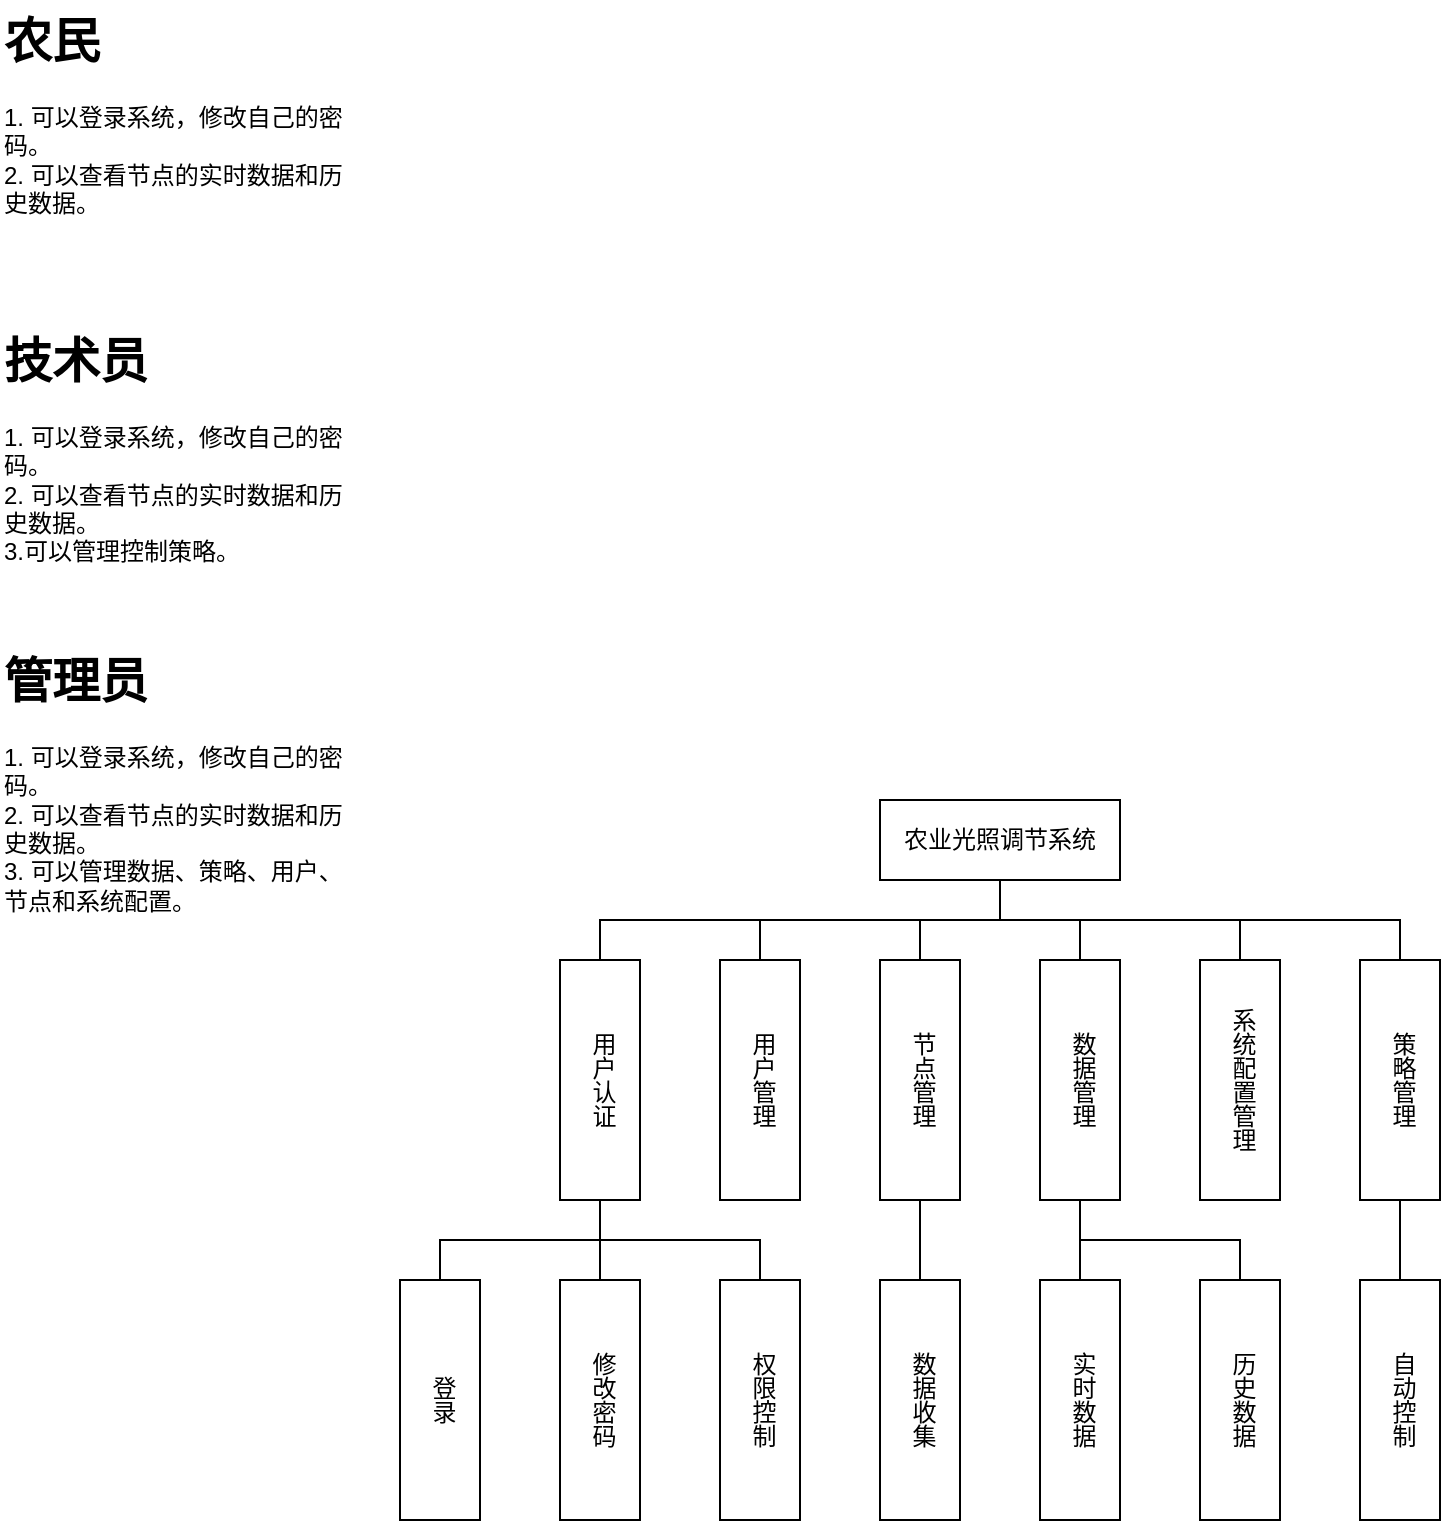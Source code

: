 <mxfile version="24.7.17" pages="6">
  <diagram id="YH_BX1TkKX-i573g4-_M" name="系统功能结构图">
    <mxGraphModel dx="683" dy="398" grid="1" gridSize="10" guides="1" tooltips="1" connect="1" arrows="1" fold="1" page="1" pageScale="1" pageWidth="827" pageHeight="1169" math="0" shadow="0">
      <root>
        <mxCell id="0" />
        <mxCell id="1" parent="0" />
        <mxCell id="EvzKw7JWIfM0yGN3oIbZ-6" style="edgeStyle=orthogonalEdgeStyle;rounded=0;orthogonalLoop=1;jettySize=auto;html=1;entryX=0.5;entryY=0;entryDx=0;entryDy=0;endArrow=none;endFill=0;" parent="1" source="c_xitm83dQjDfHJGkc_E-2" target="EvzKw7JWIfM0yGN3oIbZ-4" edge="1">
          <mxGeometry relative="1" as="geometry">
            <Array as="points">
              <mxPoint x="540" y="500" />
              <mxPoint x="340" y="500" />
            </Array>
          </mxGeometry>
        </mxCell>
        <mxCell id="EvzKw7JWIfM0yGN3oIbZ-7" style="edgeStyle=orthogonalEdgeStyle;rounded=0;orthogonalLoop=1;jettySize=auto;html=1;entryX=0.5;entryY=0;entryDx=0;entryDy=0;endArrow=none;endFill=0;" parent="1" source="c_xitm83dQjDfHJGkc_E-2" target="Mq8Aav7dGfAj2MaOBafk-3" edge="1">
          <mxGeometry relative="1" as="geometry">
            <Array as="points">
              <mxPoint x="540" y="500" />
              <mxPoint x="420" y="500" />
            </Array>
          </mxGeometry>
        </mxCell>
        <mxCell id="EvzKw7JWIfM0yGN3oIbZ-8" style="edgeStyle=orthogonalEdgeStyle;rounded=0;orthogonalLoop=1;jettySize=auto;html=1;entryX=0.5;entryY=0;entryDx=0;entryDy=0;endArrow=none;endFill=0;" parent="1" source="c_xitm83dQjDfHJGkc_E-2" target="YkJVpmzf3kBscrN_6_r3-1" edge="1">
          <mxGeometry relative="1" as="geometry" />
        </mxCell>
        <mxCell id="EvzKw7JWIfM0yGN3oIbZ-9" style="edgeStyle=orthogonalEdgeStyle;rounded=0;orthogonalLoop=1;jettySize=auto;html=1;entryX=0.5;entryY=0;entryDx=0;entryDy=0;endArrow=none;endFill=0;" parent="1" source="c_xitm83dQjDfHJGkc_E-2" target="G5LDWSNYChqNVN4cw3mc-2" edge="1">
          <mxGeometry relative="1" as="geometry" />
        </mxCell>
        <mxCell id="EvzKw7JWIfM0yGN3oIbZ-10" style="edgeStyle=orthogonalEdgeStyle;rounded=0;orthogonalLoop=1;jettySize=auto;html=1;entryX=0.5;entryY=0;entryDx=0;entryDy=0;endArrow=none;endFill=0;" parent="1" source="c_xitm83dQjDfHJGkc_E-2" target="jbg99GNjySFnGzuQG94x-1" edge="1">
          <mxGeometry relative="1" as="geometry">
            <Array as="points">
              <mxPoint x="540" y="500" />
              <mxPoint x="660" y="500" />
            </Array>
          </mxGeometry>
        </mxCell>
        <mxCell id="EvzKw7JWIfM0yGN3oIbZ-11" style="edgeStyle=orthogonalEdgeStyle;rounded=0;orthogonalLoop=1;jettySize=auto;html=1;entryX=0.5;entryY=0;entryDx=0;entryDy=0;endArrow=none;endFill=0;" parent="1" source="c_xitm83dQjDfHJGkc_E-2" target="jbg99GNjySFnGzuQG94x-2" edge="1">
          <mxGeometry relative="1" as="geometry">
            <Array as="points">
              <mxPoint x="540" y="500" />
              <mxPoint x="740" y="500" />
            </Array>
          </mxGeometry>
        </mxCell>
        <mxCell id="c_xitm83dQjDfHJGkc_E-2" value="农业光照调节系统" style="rounded=0;whiteSpace=wrap;html=1;" parent="1" vertex="1">
          <mxGeometry x="480" y="440" width="120" height="40" as="geometry" />
        </mxCell>
        <mxCell id="G5LDWSNYChqNVN4cw3mc-1" value="登录" style="rounded=0;whiteSpace=wrap;html=1;textDirection=vertical-lr;" parent="1" vertex="1">
          <mxGeometry x="240" y="680" width="40" height="120" as="geometry" />
        </mxCell>
        <mxCell id="0TnAuHmmGuZr6-osYx56-2" value="" style="edgeStyle=orthogonalEdgeStyle;rounded=0;orthogonalLoop=1;jettySize=auto;html=1;endArrow=none;endFill=0;" parent="1" source="G5LDWSNYChqNVN4cw3mc-2" target="0TnAuHmmGuZr6-osYx56-1" edge="1">
          <mxGeometry relative="1" as="geometry" />
        </mxCell>
        <mxCell id="0TnAuHmmGuZr6-osYx56-5" style="edgeStyle=orthogonalEdgeStyle;rounded=0;orthogonalLoop=1;jettySize=auto;html=1;entryX=0.5;entryY=0;entryDx=0;entryDy=0;endArrow=none;endFill=0;" parent="1" source="G5LDWSNYChqNVN4cw3mc-2" target="EvzKw7JWIfM0yGN3oIbZ-3" edge="1">
          <mxGeometry relative="1" as="geometry">
            <Array as="points">
              <mxPoint x="580" y="660" />
              <mxPoint x="660" y="660" />
            </Array>
          </mxGeometry>
        </mxCell>
        <mxCell id="0TnAuHmmGuZr6-osYx56-6" style="edgeStyle=orthogonalEdgeStyle;rounded=0;orthogonalLoop=1;jettySize=auto;html=1;entryX=0.5;entryY=0;entryDx=0;entryDy=0;endArrow=none;endFill=0;exitX=0.5;exitY=1;exitDx=0;exitDy=0;" parent="1" source="YkJVpmzf3kBscrN_6_r3-1" target="EvzKw7JWIfM0yGN3oIbZ-1" edge="1">
          <mxGeometry relative="1" as="geometry">
            <Array as="points">
              <mxPoint x="500" y="650" />
              <mxPoint x="500" y="650" />
            </Array>
          </mxGeometry>
        </mxCell>
        <mxCell id="G5LDWSNYChqNVN4cw3mc-2" value="数据管理" style="rounded=0;whiteSpace=wrap;html=1;textDirection=vertical-lr;" parent="1" vertex="1">
          <mxGeometry x="560" y="520" width="40" height="120" as="geometry" />
        </mxCell>
        <mxCell id="YkJVpmzf3kBscrN_6_r3-1" value="节点管理" style="rounded=0;whiteSpace=wrap;html=1;textDirection=vertical-lr;" parent="1" vertex="1">
          <mxGeometry x="480" y="520" width="40" height="120" as="geometry" />
        </mxCell>
        <mxCell id="jbg99GNjySFnGzuQG94x-1" value="系统配置管理" style="rounded=0;whiteSpace=wrap;html=1;textDirection=vertical-lr;" parent="1" vertex="1">
          <mxGeometry x="640" y="520" width="40" height="120" as="geometry" />
        </mxCell>
        <mxCell id="EvzKw7JWIfM0yGN3oIbZ-25" value="" style="edgeStyle=orthogonalEdgeStyle;rounded=0;orthogonalLoop=1;jettySize=auto;html=1;endArrow=none;endFill=0;" parent="1" source="jbg99GNjySFnGzuQG94x-2" target="EvzKw7JWIfM0yGN3oIbZ-2" edge="1">
          <mxGeometry relative="1" as="geometry" />
        </mxCell>
        <mxCell id="jbg99GNjySFnGzuQG94x-2" value="策略管理" style="rounded=0;whiteSpace=wrap;html=1;textDirection=vertical-lr;" parent="1" vertex="1">
          <mxGeometry x="720" y="520" width="40" height="120" as="geometry" />
        </mxCell>
        <mxCell id="TADyXd7nuz31CT5rGR39-1" value="修改密码" style="rounded=0;whiteSpace=wrap;html=1;textDirection=vertical-lr;" parent="1" vertex="1">
          <mxGeometry x="320" y="680" width="40" height="120" as="geometry" />
        </mxCell>
        <mxCell id="Mq8Aav7dGfAj2MaOBafk-3" value="用户管理" style="rounded=0;whiteSpace=wrap;html=1;textDirection=vertical-lr;" parent="1" vertex="1">
          <mxGeometry x="400" y="520" width="40" height="120" as="geometry" />
        </mxCell>
        <mxCell id="vOSkjrMyFx_CJgJk0hxT-1" value="&lt;h1 style=&quot;margin-top: 0px;&quot;&gt;农民&lt;/h1&gt;&lt;div&gt;1. 可以登录系统，修改自己的密码。&lt;/div&gt;&lt;div&gt;2. 可以查看节点的实时数据和历史数据&lt;span style=&quot;background-color: initial;&quot;&gt;。&amp;nbsp;&lt;/span&gt;&lt;/div&gt;" style="text;html=1;whiteSpace=wrap;overflow=hidden;rounded=0;" parent="1" vertex="1">
          <mxGeometry x="40" y="40" width="180" height="120" as="geometry" />
        </mxCell>
        <mxCell id="vOSkjrMyFx_CJgJk0hxT-2" value="&lt;h1 style=&quot;margin-top: 0px;&quot;&gt;技术员&lt;/h1&gt;&lt;div&gt;&lt;div style=&quot;border-color: var(--border-color);&quot;&gt;&lt;div&gt;1. 可以登录系统，修改自己的密码。&lt;/div&gt;&lt;div&gt;2. 可以查看节点的实时数据和历史数据&lt;span style=&quot;background-color: initial;&quot;&gt;。&amp;nbsp;&lt;/span&gt;&lt;/div&gt;&lt;/div&gt;&lt;/div&gt;&lt;div&gt;3.可以管理控制策略。&lt;/div&gt;" style="text;html=1;whiteSpace=wrap;overflow=hidden;rounded=0;" parent="1" vertex="1">
          <mxGeometry x="40" y="200" width="180" height="120" as="geometry" />
        </mxCell>
        <mxCell id="vOSkjrMyFx_CJgJk0hxT-3" value="&lt;h1 style=&quot;margin-top: 0px;&quot;&gt;管理员&lt;/h1&gt;&lt;div&gt;&lt;div style=&quot;border-color: var(--border-color);&quot;&gt;&lt;div&gt;1. 可以登录系统，修改自己的密码。&lt;/div&gt;&lt;div&gt;2. 可以查看节点的实时数据和历史数据&lt;span style=&quot;background-color: initial;&quot;&gt;。&amp;nbsp;&lt;/span&gt;&lt;/div&gt;&lt;/div&gt;&lt;/div&gt;&lt;div style=&quot;border-color: var(--border-color);&quot;&gt;3. 可以管理数据、策略、用户、节点和系统配置。&lt;/div&gt;" style="text;html=1;whiteSpace=wrap;overflow=hidden;rounded=0;" parent="1" vertex="1">
          <mxGeometry x="40" y="360" width="180" height="140" as="geometry" />
        </mxCell>
        <mxCell id="EvzKw7JWIfM0yGN3oIbZ-1" value="数据收集" style="rounded=0;whiteSpace=wrap;html=1;textDirection=vertical-lr;" parent="1" vertex="1">
          <mxGeometry x="480" y="680" width="40" height="120" as="geometry" />
        </mxCell>
        <mxCell id="EvzKw7JWIfM0yGN3oIbZ-2" value="自动控制" style="rounded=0;whiteSpace=wrap;html=1;textDirection=vertical-lr;" parent="1" vertex="1">
          <mxGeometry x="720" y="680" width="40" height="120" as="geometry" />
        </mxCell>
        <mxCell id="EvzKw7JWIfM0yGN3oIbZ-3" value="历史数据" style="rounded=0;whiteSpace=wrap;html=1;textDirection=vertical-lr;" parent="1" vertex="1">
          <mxGeometry x="640" y="680" width="40" height="120" as="geometry" />
        </mxCell>
        <mxCell id="EvzKw7JWIfM0yGN3oIbZ-12" style="edgeStyle=orthogonalEdgeStyle;rounded=0;orthogonalLoop=1;jettySize=auto;html=1;entryX=0.5;entryY=0;entryDx=0;entryDy=0;endArrow=none;endFill=0;" parent="1" source="EvzKw7JWIfM0yGN3oIbZ-4" target="G5LDWSNYChqNVN4cw3mc-1" edge="1">
          <mxGeometry relative="1" as="geometry">
            <Array as="points">
              <mxPoint x="340" y="660" />
              <mxPoint x="260" y="660" />
            </Array>
          </mxGeometry>
        </mxCell>
        <mxCell id="EvzKw7JWIfM0yGN3oIbZ-13" style="edgeStyle=orthogonalEdgeStyle;rounded=0;orthogonalLoop=1;jettySize=auto;html=1;entryX=0.5;entryY=0;entryDx=0;entryDy=0;endArrow=none;endFill=0;" parent="1" source="EvzKw7JWIfM0yGN3oIbZ-4" target="TADyXd7nuz31CT5rGR39-1" edge="1">
          <mxGeometry relative="1" as="geometry" />
        </mxCell>
        <mxCell id="EvzKw7JWIfM0yGN3oIbZ-21" style="edgeStyle=orthogonalEdgeStyle;rounded=0;orthogonalLoop=1;jettySize=auto;html=1;entryX=0.5;entryY=0;entryDx=0;entryDy=0;endArrow=none;endFill=0;" parent="1" source="EvzKw7JWIfM0yGN3oIbZ-4" target="EvzKw7JWIfM0yGN3oIbZ-20" edge="1">
          <mxGeometry relative="1" as="geometry">
            <Array as="points">
              <mxPoint x="340" y="660" />
              <mxPoint x="420" y="660" />
            </Array>
          </mxGeometry>
        </mxCell>
        <mxCell id="EvzKw7JWIfM0yGN3oIbZ-4" value="用户认证" style="rounded=0;whiteSpace=wrap;html=1;textDirection=vertical-lr;" parent="1" vertex="1">
          <mxGeometry x="320" y="520" width="40" height="120" as="geometry" />
        </mxCell>
        <mxCell id="EvzKw7JWIfM0yGN3oIbZ-20" value="权限控制" style="rounded=0;whiteSpace=wrap;html=1;textDirection=vertical-lr;" parent="1" vertex="1">
          <mxGeometry x="400" y="680" width="40" height="120" as="geometry" />
        </mxCell>
        <mxCell id="0TnAuHmmGuZr6-osYx56-1" value="实时数据" style="rounded=0;whiteSpace=wrap;html=1;textDirection=vertical-lr;" parent="1" vertex="1">
          <mxGeometry x="560" y="680" width="40" height="120" as="geometry" />
        </mxCell>
      </root>
    </mxGraphModel>
  </diagram>
  <diagram id="8HSKPYcpjff5CMFRh88U" name="E-R图">
    <mxGraphModel dx="607" dy="-333" grid="1" gridSize="10" guides="1" tooltips="1" connect="1" arrows="1" fold="1" page="1" pageScale="1" pageWidth="827" pageHeight="1169" math="0" shadow="0">
      <root>
        <mxCell id="0" />
        <mxCell id="1" parent="0" />
        <mxCell id="uv4NBTTXdnAcwczzl5D7-180" value="" style="group" parent="1" vertex="1" connectable="0">
          <mxGeometry x="1590" y="1310" width="1110" height="808" as="geometry" />
        </mxCell>
        <mxCell id="wqIRRpk6IiHKaMVzSv_G-126" value="m" style="rounded=0;orthogonalLoop=1;jettySize=auto;html=1;endArrow=none;endFill=0;exitX=0.5;exitY=0;exitDx=0;exitDy=0;" parent="uv4NBTTXdnAcwczzl5D7-180" source="wqIRRpk6IiHKaMVzSv_G-90" target="wqIRRpk6IiHKaMVzSv_G-127" edge="1">
          <mxGeometry relative="1" as="geometry">
            <mxPoint x="513" y="344" as="sourcePoint" />
          </mxGeometry>
        </mxCell>
        <mxCell id="51" value="n" style="rounded=0;orthogonalLoop=1;jettySize=auto;html=1;endArrow=none;endFill=0;" parent="uv4NBTTXdnAcwczzl5D7-180" source="50" target="31" edge="1">
          <mxGeometry relative="1" as="geometry" />
        </mxCell>
        <mxCell id="52" value="m" style="rounded=0;orthogonalLoop=1;jettySize=auto;html=1;endArrow=none;endFill=0;entryX=1;entryY=0.5;entryDx=0;entryDy=0;" parent="uv4NBTTXdnAcwczzl5D7-180" source="50" target="wqIRRpk6IiHKaMVzSv_G-90" edge="1">
          <mxGeometry relative="1" as="geometry">
            <mxPoint x="513" y="374" as="targetPoint" />
          </mxGeometry>
        </mxCell>
        <mxCell id="50" value="管理" style="rhombus;whiteSpace=wrap;html=1;" parent="uv4NBTTXdnAcwczzl5D7-180" vertex="1">
          <mxGeometry x="840" y="250" width="80" height="80" as="geometry" />
        </mxCell>
        <mxCell id="59" value="n" style="rounded=0;orthogonalLoop=1;jettySize=auto;html=1;endArrow=none;endFill=0;entryX=0;entryY=0.25;entryDx=0;entryDy=0;" parent="uv4NBTTXdnAcwczzl5D7-180" source="58" target="wqIRRpk6IiHKaMVzSv_G-140" edge="1">
          <mxGeometry relative="1" as="geometry">
            <mxPoint x="453" y="344" as="targetPoint" />
          </mxGeometry>
        </mxCell>
        <mxCell id="58" value="查看" style="rhombus;whiteSpace=wrap;html=1;" parent="uv4NBTTXdnAcwczzl5D7-180" vertex="1">
          <mxGeometry x="430" y="368" width="80" height="80" as="geometry" />
        </mxCell>
        <mxCell id="wqIRRpk6IiHKaMVzSv_G-97" value="m" style="rounded=0;orthogonalLoop=1;jettySize=auto;html=1;endArrow=none;endFill=0;exitX=0;exitY=0.75;exitDx=0;exitDy=0;entryX=1;entryY=0;entryDx=0;entryDy=0;" parent="uv4NBTTXdnAcwczzl5D7-180" source="wqIRRpk6IiHKaMVzSv_G-90" target="58" edge="1">
          <mxGeometry relative="1" as="geometry">
            <mxPoint x="490" y="390" as="targetPoint" />
          </mxGeometry>
        </mxCell>
        <mxCell id="wqIRRpk6IiHKaMVzSv_G-90" value="管理员" style="rounded=0;whiteSpace=wrap;html=1;" parent="uv4NBTTXdnAcwczzl5D7-180" vertex="1">
          <mxGeometry x="650" y="260" width="120" height="60" as="geometry" />
        </mxCell>
        <mxCell id="wqIRRpk6IiHKaMVzSv_G-98" style="rounded=0;orthogonalLoop=1;jettySize=auto;html=1;entryX=0.5;entryY=0;entryDx=0;entryDy=0;endArrow=none;endFill=0;exitX=0.5;exitY=1;exitDx=0;exitDy=0;" parent="uv4NBTTXdnAcwczzl5D7-180" source="wqIRRpk6IiHKaMVzSv_G-92" target="58" edge="1">
          <mxGeometry relative="1" as="geometry" />
        </mxCell>
        <mxCell id="wqIRRpk6IiHKaMVzSv_G-92" value="农民" style="rounded=0;whiteSpace=wrap;html=1;" parent="uv4NBTTXdnAcwczzl5D7-180" vertex="1">
          <mxGeometry x="410" y="260" width="120" height="60" as="geometry" />
        </mxCell>
        <mxCell id="wqIRRpk6IiHKaMVzSv_G-96" value="m" style="rounded=0;orthogonalLoop=1;jettySize=auto;html=1;entryX=0;entryY=0;entryDx=0;entryDy=0;endArrow=none;endFill=0;exitX=1;exitY=0.75;exitDx=0;exitDy=0;" parent="uv4NBTTXdnAcwczzl5D7-180" source="wqIRRpk6IiHKaMVzSv_G-91" target="58" edge="1">
          <mxGeometry relative="1" as="geometry">
            <mxPoint x="313" y="114" as="sourcePoint" />
          </mxGeometry>
        </mxCell>
        <mxCell id="wqIRRpk6IiHKaMVzSv_G-133" value="m" style="rounded=0;orthogonalLoop=1;jettySize=auto;html=1;endArrow=none;endFill=0;entryX=0;entryY=1;entryDx=0;entryDy=0;" parent="uv4NBTTXdnAcwczzl5D7-180" source="wqIRRpk6IiHKaMVzSv_G-131" target="wqIRRpk6IiHKaMVzSv_G-90" edge="1">
          <mxGeometry relative="1" as="geometry">
            <mxPoint x="453" y="404" as="targetPoint" />
          </mxGeometry>
        </mxCell>
        <mxCell id="uv4NBTTXdnAcwczzl5D7-80" value="n" style="rounded=0;orthogonalLoop=1;jettySize=auto;html=1;entryX=0.5;entryY=0;entryDx=0;entryDy=0;endArrow=none;endFill=0;" parent="uv4NBTTXdnAcwczzl5D7-180" source="wqIRRpk6IiHKaMVzSv_G-131" target="FdiaM7kyW11C7J0N7z8t-31" edge="1">
          <mxGeometry relative="1" as="geometry" />
        </mxCell>
        <mxCell id="wqIRRpk6IiHKaMVzSv_G-131" value="管理" style="rhombus;whiteSpace=wrap;html=1;" parent="uv4NBTTXdnAcwczzl5D7-180" vertex="1">
          <mxGeometry x="430" y="488" width="80" height="80" as="geometry" />
        </mxCell>
        <mxCell id="wqIRRpk6IiHKaMVzSv_G-150" value="m" style="rounded=0;orthogonalLoop=1;jettySize=auto;html=1;endArrow=none;endFill=0;entryX=0;entryY=0.5;entryDx=0;entryDy=0;exitX=1;exitY=0.5;exitDx=0;exitDy=0;" parent="uv4NBTTXdnAcwczzl5D7-180" source="55" target="wqIRRpk6IiHKaMVzSv_G-90" edge="1">
          <mxGeometry relative="1" as="geometry">
            <mxPoint x="183" y="224" as="sourcePoint" />
            <mxPoint x="183" y="134" as="targetPoint" />
          </mxGeometry>
        </mxCell>
        <mxCell id="GjF6mEQ97dnf5V3vzs5o-69" value="m" style="rounded=0;orthogonalLoop=1;jettySize=auto;html=1;entryX=0.5;entryY=1;entryDx=0;entryDy=0;endArrow=none;endFill=0;" parent="uv4NBTTXdnAcwczzl5D7-180" source="GjF6mEQ97dnf5V3vzs5o-68" target="wqIRRpk6IiHKaMVzSv_G-90" edge="1">
          <mxGeometry relative="1" as="geometry" />
        </mxCell>
        <mxCell id="uv4NBTTXdnAcwczzl5D7-82" style="rounded=0;orthogonalLoop=1;jettySize=auto;html=1;entryX=0.5;entryY=1;entryDx=0;entryDy=0;endArrow=none;endFill=0;" parent="uv4NBTTXdnAcwczzl5D7-180" source="65" target="7" edge="1">
          <mxGeometry relative="1" as="geometry" />
        </mxCell>
        <mxCell id="uv4NBTTXdnAcwczzl5D7-93" value="m" style="edgeLabel;html=1;align=center;verticalAlign=middle;resizable=0;points=[];" parent="uv4NBTTXdnAcwczzl5D7-82" vertex="1" connectable="0">
          <mxGeometry x="-0.032" relative="1" as="geometry">
            <mxPoint as="offset" />
          </mxGeometry>
        </mxCell>
        <mxCell id="uv4NBTTXdnAcwczzl5D7-90" value="" style="endArrow=none;html=1;rounded=0;" parent="uv4NBTTXdnAcwczzl5D7-180" edge="1">
          <mxGeometry width="50" height="50" relative="1" as="geometry">
            <mxPoint x="170" y="230" as="sourcePoint" />
            <mxPoint x="770" y="230" as="targetPoint" />
          </mxGeometry>
        </mxCell>
        <mxCell id="FdiaM7kyW11C7J0N7z8t-168" value="description" style="ellipse;whiteSpace=wrap;html=1;" parent="uv4NBTTXdnAcwczzl5D7-180" vertex="1">
          <mxGeometry y="728" width="120" height="80" as="geometry" />
        </mxCell>
        <mxCell id="7" value="控制策略" style="rounded=0;whiteSpace=wrap;html=1;" parent="uv4NBTTXdnAcwczzl5D7-180" vertex="1">
          <mxGeometry x="170" y="496" width="120" height="60" as="geometry" />
        </mxCell>
        <mxCell id="9" value="&lt;u&gt;ID&lt;/u&gt;" style="ellipse;whiteSpace=wrap;html=1;" parent="uv4NBTTXdnAcwczzl5D7-180" vertex="1">
          <mxGeometry y="248" width="120" height="80" as="geometry" />
        </mxCell>
        <mxCell id="10" value="source_id" style="ellipse;whiteSpace=wrap;html=1;" parent="uv4NBTTXdnAcwczzl5D7-180" vertex="1">
          <mxGeometry y="328" width="120" height="80" as="geometry" />
        </mxCell>
        <mxCell id="11" value="target_id" style="ellipse;whiteSpace=wrap;html=1;" parent="uv4NBTTXdnAcwczzl5D7-180" vertex="1">
          <mxGeometry y="408" width="120" height="80" as="geometry" />
        </mxCell>
        <mxCell id="12" value="enabled" style="ellipse;whiteSpace=wrap;html=1;" parent="uv4NBTTXdnAcwczzl5D7-180" vertex="1">
          <mxGeometry y="488" width="120" height="80" as="geometry" />
        </mxCell>
        <mxCell id="14" value="expression" style="ellipse;whiteSpace=wrap;html=1;" parent="uv4NBTTXdnAcwczzl5D7-180" vertex="1">
          <mxGeometry y="568" width="120" height="80" as="geometry" />
        </mxCell>
        <mxCell id="15" value="command" style="ellipse;whiteSpace=wrap;html=1;" parent="uv4NBTTXdnAcwczzl5D7-180" vertex="1">
          <mxGeometry y="648" width="120" height="80" as="geometry" />
        </mxCell>
        <mxCell id="30" style="rounded=0;orthogonalLoop=1;jettySize=auto;html=1;entryX=1;entryY=0.5;entryDx=0;entryDy=0;endArrow=none;endFill=0;exitX=0;exitY=0.5;exitDx=0;exitDy=0;" parent="uv4NBTTXdnAcwczzl5D7-180" source="7" target="FdiaM7kyW11C7J0N7z8t-168" edge="1">
          <mxGeometry relative="1" as="geometry" />
        </mxCell>
        <mxCell id="24" style="rounded=0;orthogonalLoop=1;jettySize=auto;html=1;endArrow=none;endFill=0;entryX=1;entryY=0.5;entryDx=0;entryDy=0;exitX=0;exitY=0.5;exitDx=0;exitDy=0;" parent="uv4NBTTXdnAcwczzl5D7-180" source="7" target="9" edge="1">
          <mxGeometry relative="1" as="geometry" />
        </mxCell>
        <mxCell id="25" style="rounded=0;orthogonalLoop=1;jettySize=auto;html=1;endArrow=none;endFill=0;exitX=0;exitY=0.5;exitDx=0;exitDy=0;entryX=1;entryY=0.5;entryDx=0;entryDy=0;" parent="uv4NBTTXdnAcwczzl5D7-180" source="7" target="10" edge="1">
          <mxGeometry relative="1" as="geometry" />
        </mxCell>
        <mxCell id="26" style="rounded=0;orthogonalLoop=1;jettySize=auto;html=1;entryX=1;entryY=0.5;entryDx=0;entryDy=0;endArrow=none;endFill=0;exitX=0;exitY=0.5;exitDx=0;exitDy=0;" parent="uv4NBTTXdnAcwczzl5D7-180" source="7" target="11" edge="1">
          <mxGeometry relative="1" as="geometry" />
        </mxCell>
        <mxCell id="27" style="rounded=0;orthogonalLoop=1;jettySize=auto;html=1;endArrow=none;endFill=0;" parent="uv4NBTTXdnAcwczzl5D7-180" source="7" target="12" edge="1">
          <mxGeometry relative="1" as="geometry" />
        </mxCell>
        <mxCell id="28" style="rounded=0;orthogonalLoop=1;jettySize=auto;html=1;endArrow=none;endFill=0;exitX=0;exitY=0.5;exitDx=0;exitDy=0;entryX=1;entryY=0.5;entryDx=0;entryDy=0;" parent="uv4NBTTXdnAcwczzl5D7-180" source="7" target="14" edge="1">
          <mxGeometry relative="1" as="geometry" />
        </mxCell>
        <mxCell id="29" style="rounded=0;orthogonalLoop=1;jettySize=auto;html=1;endArrow=none;endFill=0;exitX=0;exitY=0.5;exitDx=0;exitDy=0;entryX=1;entryY=0.5;entryDx=0;entryDy=0;" parent="uv4NBTTXdnAcwczzl5D7-180" source="7" target="15" edge="1">
          <mxGeometry relative="1" as="geometry" />
        </mxCell>
        <mxCell id="55" value="管理" style="rhombus;whiteSpace=wrap;html=1;" parent="uv4NBTTXdnAcwczzl5D7-180" vertex="1">
          <mxGeometry x="190" y="370" width="80" height="80" as="geometry" />
        </mxCell>
        <mxCell id="57" value="n" style="rounded=0;orthogonalLoop=1;jettySize=auto;html=1;endArrow=none;endFill=0;" parent="uv4NBTTXdnAcwczzl5D7-180" source="55" target="7" edge="1">
          <mxGeometry relative="1" as="geometry" />
        </mxCell>
        <mxCell id="wqIRRpk6IiHKaMVzSv_G-91" value="技术员" style="rounded=0;whiteSpace=wrap;html=1;" parent="uv4NBTTXdnAcwczzl5D7-180" vertex="1">
          <mxGeometry x="170" y="258" width="120" height="60" as="geometry" />
        </mxCell>
        <mxCell id="wqIRRpk6IiHKaMVzSv_G-71" value="m" style="rounded=0;orthogonalLoop=1;jettySize=auto;html=1;endArrow=none;endFill=0;entryX=0.5;entryY=1;entryDx=0;entryDy=0;" parent="uv4NBTTXdnAcwczzl5D7-180" source="55" target="wqIRRpk6IiHKaMVzSv_G-91" edge="1">
          <mxGeometry relative="1" as="geometry">
            <mxPoint x="393" y="374" as="targetPoint" />
          </mxGeometry>
        </mxCell>
        <mxCell id="FdiaM7kyW11C7J0N7z8t-188" value="node_id" style="ellipse;whiteSpace=wrap;html=1;" parent="uv4NBTTXdnAcwczzl5D7-180" vertex="1">
          <mxGeometry x="820" y="448" width="120" height="80" as="geometry" />
        </mxCell>
        <mxCell id="FdiaM7kyW11C7J0N7z8t-189" value="&lt;u&gt;ID&lt;/u&gt;" style="ellipse;whiteSpace=wrap;html=1;" parent="uv4NBTTXdnAcwczzl5D7-180" vertex="1">
          <mxGeometry x="820" y="368" width="120" height="80" as="geometry" />
        </mxCell>
        <mxCell id="wqIRRpk6IiHKaMVzSv_G-140" value="节点数据" style="rounded=0;whiteSpace=wrap;html=1;" parent="uv4NBTTXdnAcwczzl5D7-180" vertex="1">
          <mxGeometry x="650" y="498" width="120" height="60" as="geometry" />
        </mxCell>
        <mxCell id="wqIRRpk6IiHKaMVzSv_G-141" value="time" style="ellipse;whiteSpace=wrap;html=1;" parent="uv4NBTTXdnAcwczzl5D7-180" vertex="1">
          <mxGeometry x="820" y="528" width="120" height="80" as="geometry" />
        </mxCell>
        <mxCell id="wqIRRpk6IiHKaMVzSv_G-143" value="data" style="ellipse;whiteSpace=wrap;html=1;" parent="uv4NBTTXdnAcwczzl5D7-180" vertex="1">
          <mxGeometry x="820" y="608" width="120" height="80" as="geometry" />
        </mxCell>
        <mxCell id="48" style="rounded=0;orthogonalLoop=1;jettySize=auto;html=1;entryX=0;entryY=0.5;entryDx=0;entryDy=0;endArrow=none;endFill=0;exitX=1;exitY=0.5;exitDx=0;exitDy=0;" parent="uv4NBTTXdnAcwczzl5D7-180" source="wqIRRpk6IiHKaMVzSv_G-140" target="FdiaM7kyW11C7J0N7z8t-189" edge="1">
          <mxGeometry relative="1" as="geometry">
            <mxPoint x="750" y="440" as="sourcePoint" />
          </mxGeometry>
        </mxCell>
        <mxCell id="49" style="rounded=0;orthogonalLoop=1;jettySize=auto;html=1;entryX=0;entryY=0.5;entryDx=0;entryDy=0;endArrow=none;endFill=0;exitX=1;exitY=0.5;exitDx=0;exitDy=0;" parent="uv4NBTTXdnAcwczzl5D7-180" source="wqIRRpk6IiHKaMVzSv_G-140" target="FdiaM7kyW11C7J0N7z8t-188" edge="1">
          <mxGeometry relative="1" as="geometry">
            <mxPoint x="760" y="460" as="sourcePoint" />
          </mxGeometry>
        </mxCell>
        <mxCell id="wqIRRpk6IiHKaMVzSv_G-144" style="rounded=0;orthogonalLoop=1;jettySize=auto;html=1;entryX=0;entryY=0.5;entryDx=0;entryDy=0;endArrow=none;endFill=0;exitX=1;exitY=0.5;exitDx=0;exitDy=0;" parent="uv4NBTTXdnAcwczzl5D7-180" source="wqIRRpk6IiHKaMVzSv_G-140" target="wqIRRpk6IiHKaMVzSv_G-141" edge="1">
          <mxGeometry relative="1" as="geometry">
            <mxPoint x="800" y="520" as="sourcePoint" />
          </mxGeometry>
        </mxCell>
        <mxCell id="wqIRRpk6IiHKaMVzSv_G-145" style="rounded=0;orthogonalLoop=1;jettySize=auto;html=1;entryX=0;entryY=0.5;entryDx=0;entryDy=0;exitX=1;exitY=0.5;exitDx=0;exitDy=0;endArrow=none;endFill=0;" parent="uv4NBTTXdnAcwczzl5D7-180" source="wqIRRpk6IiHKaMVzSv_G-140" target="wqIRRpk6IiHKaMVzSv_G-143" edge="1">
          <mxGeometry relative="1" as="geometry">
            <mxPoint x="770" y="538" as="sourcePoint" />
            <mxPoint x="2960" y="2408" as="targetPoint" />
          </mxGeometry>
        </mxCell>
        <mxCell id="GjF6mEQ97dnf5V3vzs5o-68" value="管理" style="rhombus;whiteSpace=wrap;html=1;" parent="uv4NBTTXdnAcwczzl5D7-180" vertex="1">
          <mxGeometry x="670" y="368" width="80" height="80" as="geometry" />
        </mxCell>
        <mxCell id="GjF6mEQ97dnf5V3vzs5o-70" value="n" style="rounded=0;orthogonalLoop=1;jettySize=auto;html=1;entryX=0.5;entryY=0;entryDx=0;entryDy=0;endArrow=none;endFill=0;" parent="uv4NBTTXdnAcwczzl5D7-180" source="GjF6mEQ97dnf5V3vzs5o-68" target="wqIRRpk6IiHKaMVzSv_G-140" edge="1">
          <mxGeometry relative="1" as="geometry" />
        </mxCell>
        <mxCell id="wqIRRpk6IiHKaMVzSv_G-117" style="rounded=0;orthogonalLoop=1;jettySize=auto;html=1;entryX=0.5;entryY=1;entryDx=0;entryDy=0;endArrow=none;endFill=0;exitX=0.5;exitY=0;exitDx=0;exitDy=0;" parent="uv4NBTTXdnAcwczzl5D7-180" source="gGrteFT-BOxWuo2Eyoqm-23" target="wqIRRpk6IiHKaMVzSv_G-116" edge="1">
          <mxGeometry relative="1" as="geometry">
            <mxPoint x="190" y="121" as="sourcePoint" />
          </mxGeometry>
        </mxCell>
        <mxCell id="wqIRRpk6IiHKaMVzSv_G-116" value="role" style="ellipse;whiteSpace=wrap;html=1;" parent="uv4NBTTXdnAcwczzl5D7-180" vertex="1">
          <mxGeometry x="290" width="120" height="80" as="geometry" />
        </mxCell>
        <mxCell id="FdiaM7kyW11C7J0N7z8t-154" value="&lt;u&gt;ID&lt;/u&gt;" style="ellipse;whiteSpace=wrap;html=1;" parent="uv4NBTTXdnAcwczzl5D7-180" vertex="1">
          <mxGeometry x="170" width="120" height="80" as="geometry" />
        </mxCell>
        <mxCell id="FdiaM7kyW11C7J0N7z8t-156" value="username" style="ellipse;whiteSpace=wrap;html=1;" parent="uv4NBTTXdnAcwczzl5D7-180" vertex="1">
          <mxGeometry x="410" width="120" height="80" as="geometry" />
        </mxCell>
        <mxCell id="FdiaM7kyW11C7J0N7z8t-157" value="password" style="ellipse;whiteSpace=wrap;html=1;" parent="uv4NBTTXdnAcwczzl5D7-180" vertex="1">
          <mxGeometry x="530" width="120" height="80" as="geometry" />
        </mxCell>
        <mxCell id="gGrteFT-BOxWuo2Eyoqm-23" value="用户" style="rounded=0;whiteSpace=wrap;html=1;" parent="uv4NBTTXdnAcwczzl5D7-180" vertex="1">
          <mxGeometry x="410" y="131" width="120" height="60" as="geometry" />
        </mxCell>
        <mxCell id="34" value="description" style="ellipse;whiteSpace=wrap;html=1;" parent="uv4NBTTXdnAcwczzl5D7-180" vertex="1">
          <mxGeometry x="650" width="120" height="80" as="geometry" />
        </mxCell>
        <mxCell id="FdiaM7kyW11C7J0N7z8t-155" value="" style="rounded=0;orthogonalLoop=1;jettySize=auto;html=1;endArrow=none;endFill=0;exitX=0.5;exitY=0;exitDx=0;exitDy=0;entryX=0.5;entryY=1;entryDx=0;entryDy=0;" parent="uv4NBTTXdnAcwczzl5D7-180" source="gGrteFT-BOxWuo2Eyoqm-23" target="FdiaM7kyW11C7J0N7z8t-154" edge="1">
          <mxGeometry relative="1" as="geometry" />
        </mxCell>
        <mxCell id="FdiaM7kyW11C7J0N7z8t-159" style="rounded=0;orthogonalLoop=1;jettySize=auto;html=1;exitX=0.5;exitY=1;exitDx=0;exitDy=0;entryX=0.5;entryY=0;entryDx=0;entryDy=0;endArrow=none;endFill=0;" parent="uv4NBTTXdnAcwczzl5D7-180" source="FdiaM7kyW11C7J0N7z8t-156" target="gGrteFT-BOxWuo2Eyoqm-23" edge="1">
          <mxGeometry relative="1" as="geometry" />
        </mxCell>
        <mxCell id="FdiaM7kyW11C7J0N7z8t-158" value="" style="rounded=0;orthogonalLoop=1;jettySize=auto;html=1;endArrow=none;endFill=0;entryX=0.5;entryY=0;entryDx=0;entryDy=0;exitX=0.5;exitY=1;exitDx=0;exitDy=0;" parent="uv4NBTTXdnAcwczzl5D7-180" source="FdiaM7kyW11C7J0N7z8t-157" target="gGrteFT-BOxWuo2Eyoqm-23" edge="1">
          <mxGeometry relative="1" as="geometry" />
        </mxCell>
        <mxCell id="35" style="rounded=0;orthogonalLoop=1;jettySize=auto;html=1;entryX=0.5;entryY=1;entryDx=0;entryDy=0;endArrow=none;endFill=0;exitX=0.5;exitY=0;exitDx=0;exitDy=0;" parent="uv4NBTTXdnAcwczzl5D7-180" source="gGrteFT-BOxWuo2Eyoqm-23" target="34" edge="1">
          <mxGeometry relative="1" as="geometry" />
        </mxCell>
        <mxCell id="wqIRRpk6IiHKaMVzSv_G-127" value="管理" style="rhombus;whiteSpace=wrap;html=1;" parent="uv4NBTTXdnAcwczzl5D7-180" vertex="1">
          <mxGeometry x="670" y="121" width="80" height="80" as="geometry" />
        </mxCell>
        <mxCell id="wqIRRpk6IiHKaMVzSv_G-128" value="n" style="rounded=0;orthogonalLoop=1;jettySize=auto;html=1;entryX=1;entryY=0.5;entryDx=0;entryDy=0;endArrow=none;endFill=0;" parent="uv4NBTTXdnAcwczzl5D7-180" source="wqIRRpk6IiHKaMVzSv_G-127" target="gGrteFT-BOxWuo2Eyoqm-23" edge="1">
          <mxGeometry relative="1" as="geometry" />
        </mxCell>
        <mxCell id="uv4NBTTXdnAcwczzl5D7-79" value="n" style="rounded=0;orthogonalLoop=1;jettySize=auto;html=1;entryX=0;entryY=0.5;entryDx=0;entryDy=0;endArrow=none;endFill=0;" parent="uv4NBTTXdnAcwczzl5D7-180" source="FdiaM7kyW11C7J0N7z8t-31" target="wqIRRpk6IiHKaMVzSv_G-146" edge="1">
          <mxGeometry relative="1" as="geometry" />
        </mxCell>
        <mxCell id="uv4NBTTXdnAcwczzl5D7-81" value="n" style="rounded=0;orthogonalLoop=1;jettySize=auto;html=1;entryX=1;entryY=0.5;entryDx=0;entryDy=0;endArrow=none;endFill=0;" parent="uv4NBTTXdnAcwczzl5D7-180" source="FdiaM7kyW11C7J0N7z8t-31" target="65" edge="1">
          <mxGeometry relative="1" as="geometry" />
        </mxCell>
        <mxCell id="FdiaM7kyW11C7J0N7z8t-31" value="节点" style="rounded=0;whiteSpace=wrap;html=1;" parent="uv4NBTTXdnAcwczzl5D7-180" vertex="1">
          <mxGeometry x="410" y="618" width="120" height="60" as="geometry" />
        </mxCell>
        <mxCell id="uv4NBTTXdnAcwczzl5D7-74" style="rounded=0;orthogonalLoop=1;jettySize=auto;html=1;entryX=0.5;entryY=1;entryDx=0;entryDy=0;endArrow=none;endFill=0;exitX=0.5;exitY=0;exitDx=0;exitDy=0;" parent="uv4NBTTXdnAcwczzl5D7-180" source="FdiaM7kyW11C7J0N7z8t-171" target="FdiaM7kyW11C7J0N7z8t-31" edge="1">
          <mxGeometry relative="1" as="geometry" />
        </mxCell>
        <mxCell id="FdiaM7kyW11C7J0N7z8t-171" value="type" style="ellipse;whiteSpace=wrap;html=1;" parent="uv4NBTTXdnAcwczzl5D7-180" vertex="1">
          <mxGeometry x="290" y="728" width="120" height="80" as="geometry" />
        </mxCell>
        <mxCell id="uv4NBTTXdnAcwczzl5D7-73" style="rounded=0;orthogonalLoop=1;jettySize=auto;html=1;entryX=0.5;entryY=1;entryDx=0;entryDy=0;endArrow=none;endFill=0;exitX=0.5;exitY=0;exitDx=0;exitDy=0;" parent="uv4NBTTXdnAcwczzl5D7-180" source="FdiaM7kyW11C7J0N7z8t-185" target="FdiaM7kyW11C7J0N7z8t-31" edge="1">
          <mxGeometry relative="1" as="geometry" />
        </mxCell>
        <mxCell id="FdiaM7kyW11C7J0N7z8t-185" value="&lt;u&gt;ID&lt;/u&gt;" style="ellipse;whiteSpace=wrap;html=1;" parent="uv4NBTTXdnAcwczzl5D7-180" vertex="1">
          <mxGeometry x="170" y="728" width="120" height="80" as="geometry" />
        </mxCell>
        <mxCell id="uv4NBTTXdnAcwczzl5D7-76" style="rounded=0;orthogonalLoop=1;jettySize=auto;html=1;entryX=0.5;entryY=1;entryDx=0;entryDy=0;endArrow=none;endFill=0;exitX=0.5;exitY=0;exitDx=0;exitDy=0;" parent="uv4NBTTXdnAcwczzl5D7-180" source="FdiaM7kyW11C7J0N7z8t-255" target="FdiaM7kyW11C7J0N7z8t-31" edge="1">
          <mxGeometry relative="1" as="geometry" />
        </mxCell>
        <mxCell id="FdiaM7kyW11C7J0N7z8t-255" value="command" style="ellipse;whiteSpace=wrap;html=1;" parent="uv4NBTTXdnAcwczzl5D7-180" vertex="1">
          <mxGeometry x="530" y="728" width="120" height="80" as="geometry" />
        </mxCell>
        <mxCell id="uv4NBTTXdnAcwczzl5D7-75" value="" style="edgeStyle=orthogonalEdgeStyle;rounded=0;orthogonalLoop=1;jettySize=auto;html=1;endArrow=none;endFill=0;" parent="uv4NBTTXdnAcwczzl5D7-180" source="2" target="FdiaM7kyW11C7J0N7z8t-31" edge="1">
          <mxGeometry relative="1" as="geometry" />
        </mxCell>
        <mxCell id="2" value="address" style="ellipse;whiteSpace=wrap;html=1;" parent="uv4NBTTXdnAcwczzl5D7-180" vertex="1">
          <mxGeometry x="410" y="728" width="120" height="80" as="geometry" />
        </mxCell>
        <mxCell id="uv4NBTTXdnAcwczzl5D7-77" style="rounded=0;orthogonalLoop=1;jettySize=auto;html=1;entryX=0.5;entryY=1;entryDx=0;entryDy=0;endArrow=none;endFill=0;exitX=0.5;exitY=0;exitDx=0;exitDy=0;" parent="uv4NBTTXdnAcwczzl5D7-180" source="5" target="FdiaM7kyW11C7J0N7z8t-31" edge="1">
          <mxGeometry relative="1" as="geometry" />
        </mxCell>
        <mxCell id="5" value="description" style="ellipse;whiteSpace=wrap;html=1;" parent="uv4NBTTXdnAcwczzl5D7-180" vertex="1">
          <mxGeometry x="650" y="728" width="120" height="80" as="geometry" />
        </mxCell>
        <mxCell id="uv4NBTTXdnAcwczzl5D7-92" value="m" style="rounded=0;orthogonalLoop=1;jettySize=auto;html=1;endArrow=none;endFill=0;" parent="uv4NBTTXdnAcwczzl5D7-180" source="wqIRRpk6IiHKaMVzSv_G-146" target="wqIRRpk6IiHKaMVzSv_G-140" edge="1">
          <mxGeometry relative="1" as="geometry" />
        </mxCell>
        <mxCell id="wqIRRpk6IiHKaMVzSv_G-146" value="上报" style="rhombus;whiteSpace=wrap;html=1;" parent="uv4NBTTXdnAcwczzl5D7-180" vertex="1">
          <mxGeometry x="670" y="608" width="80" height="80" as="geometry" />
        </mxCell>
        <mxCell id="65" value="控制" style="rhombus;whiteSpace=wrap;html=1;" parent="uv4NBTTXdnAcwczzl5D7-180" vertex="1">
          <mxGeometry x="190" y="608" width="80" height="80" as="geometry" />
        </mxCell>
        <mxCell id="gGrteFT-BOxWuo2Eyoqm-1" value="value" style="ellipse;whiteSpace=wrap;html=1;" parent="uv4NBTTXdnAcwczzl5D7-180" vertex="1">
          <mxGeometry x="990" y="200" width="120" height="80" as="geometry" />
        </mxCell>
        <mxCell id="gGrteFT-BOxWuo2Eyoqm-2" value="key" style="ellipse;whiteSpace=wrap;html=1;" parent="uv4NBTTXdnAcwczzl5D7-180" vertex="1">
          <mxGeometry x="990" y="120" width="120" height="80" as="geometry" />
        </mxCell>
        <mxCell id="31" value="系统配置" style="rounded=0;whiteSpace=wrap;html=1;" parent="uv4NBTTXdnAcwczzl5D7-180" vertex="1">
          <mxGeometry x="820" y="130" width="120" height="60" as="geometry" />
        </mxCell>
        <mxCell id="32" value="&lt;u&gt;ID&lt;/u&gt;" style="ellipse;whiteSpace=wrap;html=1;" parent="uv4NBTTXdnAcwczzl5D7-180" vertex="1">
          <mxGeometry x="990" y="40" width="120" height="80" as="geometry" />
        </mxCell>
        <mxCell id="gGrteFT-BOxWuo2Eyoqm-3" style="rounded=0;orthogonalLoop=1;jettySize=auto;html=1;exitX=1;exitY=0.5;exitDx=0;exitDy=0;entryX=0;entryY=0.5;entryDx=0;entryDy=0;endArrow=none;endFill=0;" parent="uv4NBTTXdnAcwczzl5D7-180" source="31" target="gGrteFT-BOxWuo2Eyoqm-2" edge="1">
          <mxGeometry relative="1" as="geometry" />
        </mxCell>
        <mxCell id="gGrteFT-BOxWuo2Eyoqm-4" style="rounded=0;orthogonalLoop=1;jettySize=auto;html=1;exitX=1;exitY=0.5;exitDx=0;exitDy=0;entryX=0;entryY=0.5;entryDx=0;entryDy=0;endArrow=none;endFill=0;" parent="uv4NBTTXdnAcwczzl5D7-180" source="31" target="gGrteFT-BOxWuo2Eyoqm-1" edge="1">
          <mxGeometry relative="1" as="geometry" />
        </mxCell>
        <mxCell id="33" style="rounded=0;orthogonalLoop=1;jettySize=auto;html=1;endArrow=none;endFill=0;exitX=1;exitY=0.5;exitDx=0;exitDy=0;entryX=0;entryY=0.5;entryDx=0;entryDy=0;" parent="uv4NBTTXdnAcwczzl5D7-180" source="31" target="32" edge="1">
          <mxGeometry relative="1" as="geometry" />
        </mxCell>
      </root>
    </mxGraphModel>
  </diagram>
  <diagram name="用例图" id="onuzTKqeUnSD9D7RAkCt">
    <mxGraphModel dx="2049" dy="1194" grid="1" gridSize="10" guides="1" tooltips="1" connect="1" arrows="1" fold="1" page="1" pageScale="1" pageWidth="827" pageHeight="1169" math="0" shadow="0">
      <root>
        <mxCell id="0" />
        <mxCell id="1" parent="0" />
        <mxCell id="YQijKO3hl1b-jtQhqRdZ-12" value="" style="edgeStyle=orthogonalEdgeStyle;rounded=0;orthogonalLoop=1;jettySize=auto;html=1;entryX=0;entryY=0.5;entryDx=0;entryDy=0;" parent="1" source="GzlBDn1vQtMtPECIG-7H-19" target="GzlBDn1vQtMtPECIG-7H-20" edge="1">
          <mxGeometry relative="1" as="geometry">
            <Array as="points">
              <mxPoint x="80" y="910" />
              <mxPoint x="80" y="200" />
            </Array>
          </mxGeometry>
        </mxCell>
        <mxCell id="GzlBDn1vQtMtPECIG-7H-19" value="用户" style="shape=umlActor;verticalLabelPosition=bottom;verticalAlign=top;html=1;" parent="1" vertex="1">
          <mxGeometry x="445" y="880" width="30" height="60" as="geometry" />
        </mxCell>
        <mxCell id="hGAubXy8oG6nBf5Z2mGb-3" style="rounded=0;orthogonalLoop=1;jettySize=auto;html=1;entryX=0;entryY=0.5;entryDx=0;entryDy=0;endArrow=classic;endFill=1;dashed=1;exitX=1;exitY=0;exitDx=0;exitDy=0;" parent="1" source="GzlBDn1vQtMtPECIG-7H-20" target="GzlBDn1vQtMtPECIG-7H-47" edge="1">
          <mxGeometry relative="1" as="geometry" />
        </mxCell>
        <mxCell id="hGAubXy8oG6nBf5Z2mGb-7" value="&amp;lt;&amp;lt;include&amp;gt;&amp;gt;" style="edgeLabel;html=1;align=center;verticalAlign=middle;resizable=0;points=[];" parent="hGAubXy8oG6nBf5Z2mGb-3" vertex="1" connectable="0">
          <mxGeometry x="-0.421" y="1" relative="1" as="geometry">
            <mxPoint x="18" y="-7" as="offset" />
          </mxGeometry>
        </mxCell>
        <mxCell id="hGAubXy8oG6nBf5Z2mGb-5" style="rounded=0;orthogonalLoop=1;jettySize=auto;html=1;entryX=0;entryY=0.5;entryDx=0;entryDy=0;endArrow=classic;endFill=1;dashed=1;exitX=1;exitY=1;exitDx=0;exitDy=0;" parent="1" source="GzlBDn1vQtMtPECIG-7H-20" target="GzlBDn1vQtMtPECIG-7H-48" edge="1">
          <mxGeometry relative="1" as="geometry" />
        </mxCell>
        <mxCell id="hGAubXy8oG6nBf5Z2mGb-9" value="&amp;lt;&amp;lt;include&amp;gt;&amp;gt;" style="edgeLabel;html=1;align=center;verticalAlign=middle;resizable=0;points=[];" parent="hGAubXy8oG6nBf5Z2mGb-5" vertex="1" connectable="0">
          <mxGeometry x="-0.328" y="2" relative="1" as="geometry">
            <mxPoint x="12" y="8" as="offset" />
          </mxGeometry>
        </mxCell>
        <mxCell id="GzlBDn1vQtMtPECIG-7H-20" value="&lt;b&gt;&lt;span style=&quot;font-size:12.0pt;font-family:宋体;&lt;br/&gt;mso-bidi-font-family:宋体;mso-font-kerning:0pt;mso-ansi-language:EN-US;&lt;br/&gt;mso-fareast-language:ZH-CN;mso-bidi-language:AR-SA&quot;&gt;用户认证&lt;/span&gt;&lt;/b&gt;" style="ellipse;whiteSpace=wrap;html=1;" parent="1" vertex="1">
          <mxGeometry x="400" y="160.05" width="120" height="80" as="geometry" />
        </mxCell>
        <mxCell id="npwzSeW64Z1OL7k6EXn4-1" value="" style="edgeStyle=orthogonalEdgeStyle;rounded=0;orthogonalLoop=1;jettySize=auto;html=1;dashed=1;" parent="1" source="GzlBDn1vQtMtPECIG-7H-22" target="GzlBDn1vQtMtPECIG-7H-20" edge="1">
          <mxGeometry relative="1" as="geometry" />
        </mxCell>
        <mxCell id="npwzSeW64Z1OL7k6EXn4-2" value="&amp;lt;&amp;lt;extend&amp;gt;&amp;gt;" style="edgeLabel;html=1;align=center;verticalAlign=middle;resizable=0;points=[];" parent="npwzSeW64Z1OL7k6EXn4-1" vertex="1" connectable="0">
          <mxGeometry x="-0.278" relative="1" as="geometry">
            <mxPoint x="-11" as="offset" />
          </mxGeometry>
        </mxCell>
        <mxCell id="GzlBDn1vQtMtPECIG-7H-22" value="&lt;b&gt;&lt;span style=&quot;font-size:12.0pt;font-family:宋体;&lt;br/&gt;mso-bidi-font-family:宋体;mso-font-kerning:0pt;mso-ansi-language:EN-US;&lt;br/&gt;mso-fareast-language:ZH-CN;mso-bidi-language:AR-SA&quot;&gt;修改密码&lt;/span&gt;&lt;/b&gt;" style="ellipse;whiteSpace=wrap;html=1;" parent="1" vertex="1">
          <mxGeometry x="600" y="160.05" width="120" height="80" as="geometry" />
        </mxCell>
        <mxCell id="GzlBDn1vQtMtPECIG-7H-47" value="&lt;b&gt;&lt;span style=&quot;font-size:12.0pt;font-family:宋体;&lt;br/&gt;mso-bidi-font-family:宋体;mso-font-kerning:0pt;mso-ansi-language:EN-US;&lt;br/&gt;mso-fareast-language:ZH-CN;mso-bidi-language:AR-SA&quot;&gt;登录&lt;/span&gt;&lt;/b&gt;" style="ellipse;whiteSpace=wrap;html=1;" parent="1" vertex="1">
          <mxGeometry x="600" y="70.0" width="120" height="80" as="geometry" />
        </mxCell>
        <mxCell id="GzlBDn1vQtMtPECIG-7H-48" value="&lt;b&gt;&lt;span style=&quot;font-size:12.0pt;font-family:宋体;&lt;br/&gt;mso-bidi-font-family:宋体;mso-font-kerning:0pt;mso-ansi-language:EN-US;&lt;br/&gt;mso-fareast-language:ZH-CN;mso-bidi-language:AR-SA&quot;&gt;权限控制&lt;/span&gt;&lt;/b&gt;" style="ellipse;whiteSpace=wrap;html=1;" parent="1" vertex="1">
          <mxGeometry x="600" y="250.0" width="120" height="80" as="geometry" />
        </mxCell>
        <mxCell id="ArPBBeXs6wHl-q5Xgb1R-25" value="&amp;lt;&amp;lt;include&amp;gt;&amp;gt;" style="rounded=0;orthogonalLoop=1;jettySize=auto;html=1;entryX=0.5;entryY=1;entryDx=0;entryDy=0;dashed=1;exitX=0.5;exitY=0;exitDx=0;exitDy=0;" parent="1" source="GzlBDn1vQtMtPECIG-7H-60" target="GzlBDn1vQtMtPECIG-7H-20" edge="1">
          <mxGeometry relative="1" as="geometry" />
        </mxCell>
        <mxCell id="GzlBDn1vQtMtPECIG-7H-60" value="&lt;font face=&quot;宋体&quot;&gt;&lt;span style=&quot;font-size: 16px;&quot;&gt;&lt;b&gt;节点管理&lt;/b&gt;&lt;/span&gt;&lt;/font&gt;" style="ellipse;whiteSpace=wrap;html=1;" parent="1" vertex="1">
          <mxGeometry x="140" y="400" width="120" height="80" as="geometry" />
        </mxCell>
        <mxCell id="ArPBBeXs6wHl-q5Xgb1R-26" style="rounded=0;orthogonalLoop=1;jettySize=auto;html=1;entryX=0.5;entryY=1;entryDx=0;entryDy=0;dashed=1;exitX=0.5;exitY=0;exitDx=0;exitDy=0;" parent="1" source="GzlBDn1vQtMtPECIG-7H-62" target="GzlBDn1vQtMtPECIG-7H-20" edge="1">
          <mxGeometry relative="1" as="geometry">
            <mxPoint x="420" y="240.0" as="targetPoint" />
          </mxGeometry>
        </mxCell>
        <mxCell id="ArPBBeXs6wHl-q5Xgb1R-30" value="&amp;lt;&amp;lt;include&amp;gt;&amp;gt;" style="edgeLabel;html=1;align=center;verticalAlign=middle;resizable=0;points=[];" parent="ArPBBeXs6wHl-q5Xgb1R-26" vertex="1" connectable="0">
          <mxGeometry x="-0.273" relative="1" as="geometry">
            <mxPoint as="offset" />
          </mxGeometry>
        </mxCell>
        <mxCell id="GzlBDn1vQtMtPECIG-7H-62" value="&lt;b&gt;&lt;span style=&quot;font-size:12.0pt;font-family:宋体;&lt;br/&gt;mso-bidi-font-family:宋体;mso-font-kerning:0pt;mso-ansi-language:EN-US;&lt;br/&gt;mso-fareast-language:ZH-CN;mso-bidi-language:AR-SA&quot;&gt;用户管理&lt;/span&gt;&lt;/b&gt;" style="ellipse;whiteSpace=wrap;html=1;" parent="1" vertex="1">
          <mxGeometry x="270" y="400" width="120" height="80" as="geometry" />
        </mxCell>
        <mxCell id="ArPBBeXs6wHl-q5Xgb1R-29" style="rounded=0;orthogonalLoop=1;jettySize=auto;html=1;entryX=0.5;entryY=1;entryDx=0;entryDy=0;dashed=1;exitX=0.5;exitY=0;exitDx=0;exitDy=0;" parent="1" source="GzlBDn1vQtMtPECIG-7H-63" target="GzlBDn1vQtMtPECIG-7H-20" edge="1">
          <mxGeometry relative="1" as="geometry" />
        </mxCell>
        <mxCell id="ArPBBeXs6wHl-q5Xgb1R-33" value="&amp;lt;&amp;lt;include&amp;gt;&amp;gt;" style="edgeLabel;html=1;align=center;verticalAlign=middle;resizable=0;points=[];" parent="ArPBBeXs6wHl-q5Xgb1R-29" vertex="1" connectable="0">
          <mxGeometry x="-0.064" y="-3" relative="1" as="geometry">
            <mxPoint as="offset" />
          </mxGeometry>
        </mxCell>
        <mxCell id="GzlBDn1vQtMtPECIG-7H-63" value="&lt;font face=&quot;宋体&quot;&gt;&lt;span style=&quot;font-size: 16px;&quot;&gt;&lt;b&gt;策略管理&lt;/b&gt;&lt;/span&gt;&lt;/font&gt;" style="ellipse;whiteSpace=wrap;html=1;" parent="1" vertex="1">
          <mxGeometry x="660" y="400" width="120" height="80" as="geometry" />
        </mxCell>
        <mxCell id="ArPBBeXs6wHl-q5Xgb1R-28" style="rounded=0;orthogonalLoop=1;jettySize=auto;html=1;entryX=0.5;entryY=1;entryDx=0;entryDy=0;dashed=1;exitX=0.5;exitY=0;exitDx=0;exitDy=0;" parent="1" source="GzlBDn1vQtMtPECIG-7H-64" target="GzlBDn1vQtMtPECIG-7H-20" edge="1">
          <mxGeometry relative="1" as="geometry" />
        </mxCell>
        <mxCell id="ArPBBeXs6wHl-q5Xgb1R-32" value="&amp;lt;&amp;lt;include&amp;gt;&amp;gt;" style="edgeLabel;html=1;align=center;verticalAlign=middle;resizable=0;points=[];" parent="ArPBBeXs6wHl-q5Xgb1R-28" vertex="1" connectable="0">
          <mxGeometry x="-0.185" y="1" relative="1" as="geometry">
            <mxPoint as="offset" />
          </mxGeometry>
        </mxCell>
        <mxCell id="GzlBDn1vQtMtPECIG-7H-64" value="&lt;b&gt;&lt;span style=&quot;font-size:12.0pt;font-family:宋体;&lt;br/&gt;mso-bidi-font-family:宋体;mso-font-kerning:0pt;mso-ansi-language:EN-US;&lt;br/&gt;mso-fareast-language:ZH-CN;mso-bidi-language:AR-SA&quot;&gt;系统配置管理&lt;/span&gt;&lt;/b&gt;" style="ellipse;whiteSpace=wrap;html=1;" parent="1" vertex="1">
          <mxGeometry x="530" y="400" width="120" height="80" as="geometry" />
        </mxCell>
        <mxCell id="ArPBBeXs6wHl-q5Xgb1R-6" style="rounded=0;orthogonalLoop=1;jettySize=auto;html=1;exitX=0.5;exitY=1;exitDx=0;exitDy=0;dashed=1;entryX=0.5;entryY=0;entryDx=0;entryDy=0;" parent="1" source="GzlBDn1vQtMtPECIG-7H-60" target="ArPBBeXs6wHl-q5Xgb1R-5" edge="1">
          <mxGeometry relative="1" as="geometry">
            <mxPoint x="330" y="520" as="targetPoint" />
          </mxGeometry>
        </mxCell>
        <mxCell id="ArPBBeXs6wHl-q5Xgb1R-9" value="&amp;lt;&amp;lt;include&amp;gt;&amp;gt;" style="edgeLabel;html=1;align=center;verticalAlign=middle;resizable=0;points=[];" parent="ArPBBeXs6wHl-q5Xgb1R-6" vertex="1" connectable="0">
          <mxGeometry x="-0.419" y="2" relative="1" as="geometry">
            <mxPoint x="1" y="8" as="offset" />
          </mxGeometry>
        </mxCell>
        <mxCell id="ArPBBeXs6wHl-q5Xgb1R-27" style="rounded=0;orthogonalLoop=1;jettySize=auto;html=1;entryX=0.5;entryY=1;entryDx=0;entryDy=0;dashed=1;" parent="1" source="W51DpoHrDKx9Qp2pApfh-2" target="GzlBDn1vQtMtPECIG-7H-20" edge="1">
          <mxGeometry relative="1" as="geometry" />
        </mxCell>
        <mxCell id="ArPBBeXs6wHl-q5Xgb1R-31" value="&amp;lt;&amp;lt;include&amp;gt;&amp;gt;" style="edgeLabel;html=1;align=center;verticalAlign=middle;resizable=0;points=[];" parent="ArPBBeXs6wHl-q5Xgb1R-27" vertex="1" connectable="0">
          <mxGeometry x="-0.232" y="2" relative="1" as="geometry">
            <mxPoint as="offset" />
          </mxGeometry>
        </mxCell>
        <mxCell id="W51DpoHrDKx9Qp2pApfh-2" value="&lt;b&gt;&lt;span style=&quot;font-size:12.0pt;font-family:宋体;&lt;br/&gt;mso-bidi-font-family:宋体;mso-font-kerning:0pt;mso-ansi-language:EN-US;&lt;br/&gt;mso-fareast-language:ZH-CN;mso-bidi-language:AR-SA&quot;&gt;数据管理&lt;/span&gt;&lt;/b&gt;" style="ellipse;whiteSpace=wrap;html=1;" parent="1" vertex="1">
          <mxGeometry x="400" y="400" width="120" height="80" as="geometry" />
        </mxCell>
        <mxCell id="YQijKO3hl1b-jtQhqRdZ-24" value="&amp;lt;&amp;lt;extned&amp;gt;&amp;gt;" style="rounded=0;orthogonalLoop=1;jettySize=auto;html=1;dashed=1;" parent="1" source="ArPBBeXs6wHl-q5Xgb1R-2" target="GzlBDn1vQtMtPECIG-7H-63" edge="1">
          <mxGeometry relative="1" as="geometry" />
        </mxCell>
        <mxCell id="ArPBBeXs6wHl-q5Xgb1R-2" value="&lt;font face=&quot;宋体&quot;&gt;&lt;span style=&quot;font-size: 16px;&quot;&gt;&lt;b&gt;自动控制&lt;/b&gt;&lt;/span&gt;&lt;/font&gt;" style="ellipse;whiteSpace=wrap;html=1;" parent="1" vertex="1">
          <mxGeometry x="660" y="520" width="120" height="80" as="geometry" />
        </mxCell>
        <mxCell id="YQijKO3hl1b-jtQhqRdZ-21" value="" style="rounded=0;orthogonalLoop=1;jettySize=auto;html=1;dashed=1;" parent="1" source="ArPBBeXs6wHl-q5Xgb1R-3" target="W51DpoHrDKx9Qp2pApfh-2" edge="1">
          <mxGeometry relative="1" as="geometry" />
        </mxCell>
        <mxCell id="YQijKO3hl1b-jtQhqRdZ-23" value="&amp;lt;&amp;lt;extend&amp;gt;&amp;gt;" style="edgeLabel;html=1;align=center;verticalAlign=middle;resizable=0;points=[];" parent="YQijKO3hl1b-jtQhqRdZ-21" vertex="1" connectable="0">
          <mxGeometry x="-0.243" y="1" relative="1" as="geometry">
            <mxPoint as="offset" />
          </mxGeometry>
        </mxCell>
        <mxCell id="ArPBBeXs6wHl-q5Xgb1R-3" value="&lt;font face=&quot;宋体&quot;&gt;&lt;span style=&quot;font-size: 16px;&quot;&gt;&lt;b&gt;实时数据&lt;/b&gt;&lt;/span&gt;&lt;/font&gt;" style="ellipse;whiteSpace=wrap;html=1;" parent="1" vertex="1">
          <mxGeometry x="270" y="520" width="120" height="80" as="geometry" />
        </mxCell>
        <mxCell id="YQijKO3hl1b-jtQhqRdZ-22" value="&amp;lt;&amp;lt;extend&amp;gt;&amp;gt;" style="rounded=0;orthogonalLoop=1;jettySize=auto;html=1;entryX=1;entryY=1;entryDx=0;entryDy=0;dashed=1;" parent="1" source="ArPBBeXs6wHl-q5Xgb1R-4" target="W51DpoHrDKx9Qp2pApfh-2" edge="1">
          <mxGeometry relative="1" as="geometry" />
        </mxCell>
        <mxCell id="ArPBBeXs6wHl-q5Xgb1R-4" value="&lt;font face=&quot;宋体&quot;&gt;&lt;span style=&quot;font-size: 16px;&quot;&gt;&lt;b&gt;历史数据&lt;/b&gt;&lt;/span&gt;&lt;/font&gt;" style="ellipse;whiteSpace=wrap;html=1;" parent="1" vertex="1">
          <mxGeometry x="530" y="520" width="120" height="80" as="geometry" />
        </mxCell>
        <mxCell id="ArPBBeXs6wHl-q5Xgb1R-5" value="&lt;font face=&quot;宋体&quot;&gt;&lt;span style=&quot;font-size: 16px;&quot;&gt;&lt;b&gt;数据收集&lt;/b&gt;&lt;/span&gt;&lt;/font&gt;" style="ellipse;whiteSpace=wrap;html=1;" parent="1" vertex="1">
          <mxGeometry x="140" y="520" width="120" height="80" as="geometry" />
        </mxCell>
        <mxCell id="YQijKO3hl1b-jtQhqRdZ-1" style="rounded=0;orthogonalLoop=1;jettySize=auto;html=1;entryX=0.5;entryY=1;entryDx=0;entryDy=0;" parent="1" source="ArPBBeXs6wHl-q5Xgb1R-15" target="ArPBBeXs6wHl-q5Xgb1R-3" edge="1">
          <mxGeometry relative="1" as="geometry" />
        </mxCell>
        <mxCell id="YQijKO3hl1b-jtQhqRdZ-2" style="rounded=0;orthogonalLoop=1;jettySize=auto;html=1;entryX=0.5;entryY=1;entryDx=0;entryDy=0;" parent="1" source="ArPBBeXs6wHl-q5Xgb1R-15" target="ArPBBeXs6wHl-q5Xgb1R-4" edge="1">
          <mxGeometry relative="1" as="geometry" />
        </mxCell>
        <mxCell id="ArPBBeXs6wHl-q5Xgb1R-15" value="农民" style="shape=umlActor;verticalLabelPosition=bottom;verticalAlign=top;html=1;" parent="1" vertex="1">
          <mxGeometry x="235" y="730" width="30" height="60" as="geometry" />
        </mxCell>
        <mxCell id="YQijKO3hl1b-jtQhqRdZ-16" style="rounded=0;orthogonalLoop=1;jettySize=auto;html=1;entryX=1;entryY=1;entryDx=0;entryDy=0;" parent="1" source="ArPBBeXs6wHl-q5Xgb1R-16" target="GzlBDn1vQtMtPECIG-7H-60" edge="1">
          <mxGeometry relative="1" as="geometry" />
        </mxCell>
        <mxCell id="YQijKO3hl1b-jtQhqRdZ-17" style="rounded=0;orthogonalLoop=1;jettySize=auto;html=1;entryX=0.5;entryY=1;entryDx=0;entryDy=0;" parent="1" source="ArPBBeXs6wHl-q5Xgb1R-16" target="GzlBDn1vQtMtPECIG-7H-62" edge="1">
          <mxGeometry relative="1" as="geometry" />
        </mxCell>
        <mxCell id="YQijKO3hl1b-jtQhqRdZ-18" style="rounded=0;orthogonalLoop=1;jettySize=auto;html=1;entryX=0.714;entryY=0.957;entryDx=0;entryDy=0;entryPerimeter=0;" parent="1" source="ArPBBeXs6wHl-q5Xgb1R-16" target="W51DpoHrDKx9Qp2pApfh-2" edge="1">
          <mxGeometry relative="1" as="geometry" />
        </mxCell>
        <mxCell id="YQijKO3hl1b-jtQhqRdZ-19" style="rounded=0;orthogonalLoop=1;jettySize=auto;html=1;entryX=0.5;entryY=1;entryDx=0;entryDy=0;" parent="1" source="ArPBBeXs6wHl-q5Xgb1R-16" target="GzlBDn1vQtMtPECIG-7H-64" edge="1">
          <mxGeometry relative="1" as="geometry" />
        </mxCell>
        <mxCell id="YQijKO3hl1b-jtQhqRdZ-20" style="rounded=0;orthogonalLoop=1;jettySize=auto;html=1;entryX=0.5;entryY=1;entryDx=0;entryDy=0;" parent="1" source="ArPBBeXs6wHl-q5Xgb1R-16" target="GzlBDn1vQtMtPECIG-7H-63" edge="1">
          <mxGeometry relative="1" as="geometry">
            <mxPoint x="670" y="490" as="targetPoint" />
          </mxGeometry>
        </mxCell>
        <mxCell id="ArPBBeXs6wHl-q5Xgb1R-16" value="管理员" style="shape=umlActor;verticalLabelPosition=bottom;verticalAlign=top;html=1;" parent="1" vertex="1">
          <mxGeometry x="445" y="730" width="30" height="60" as="geometry" />
        </mxCell>
        <mxCell id="YQijKO3hl1b-jtQhqRdZ-11" style="rounded=0;orthogonalLoop=1;jettySize=auto;html=1;entryX=0.833;entryY=0.167;entryDx=0;entryDy=0;entryPerimeter=0;endArrow=block;endFill=0;" parent="1" source="ArPBBeXs6wHl-q5Xgb1R-18" target="GzlBDn1vQtMtPECIG-7H-19" edge="1">
          <mxGeometry relative="1" as="geometry">
            <mxPoint x="470" y="960" as="targetPoint" />
          </mxGeometry>
        </mxCell>
        <mxCell id="YQijKO3hl1b-jtQhqRdZ-13" style="rounded=0;orthogonalLoop=1;jettySize=auto;html=1;entryX=1;entryY=1;entryDx=0;entryDy=0;" parent="1" source="ArPBBeXs6wHl-q5Xgb1R-18" target="GzlBDn1vQtMtPECIG-7H-63" edge="1">
          <mxGeometry relative="1" as="geometry" />
        </mxCell>
        <mxCell id="YQijKO3hl1b-jtQhqRdZ-14" style="rounded=0;orthogonalLoop=1;jettySize=auto;html=1;entryX=0.5;entryY=1;entryDx=0;entryDy=0;" parent="1" source="ArPBBeXs6wHl-q5Xgb1R-18" target="ArPBBeXs6wHl-q5Xgb1R-3" edge="1">
          <mxGeometry relative="1" as="geometry" />
        </mxCell>
        <mxCell id="YQijKO3hl1b-jtQhqRdZ-15" style="rounded=0;orthogonalLoop=1;jettySize=auto;html=1;entryX=0.5;entryY=1;entryDx=0;entryDy=0;" parent="1" source="ArPBBeXs6wHl-q5Xgb1R-18" target="ArPBBeXs6wHl-q5Xgb1R-4" edge="1">
          <mxGeometry relative="1" as="geometry" />
        </mxCell>
        <mxCell id="ArPBBeXs6wHl-q5Xgb1R-18" value="技术员" style="shape=umlActor;verticalLabelPosition=bottom;verticalAlign=top;html=1;" parent="1" vertex="1">
          <mxGeometry x="655" y="730" width="30" height="60" as="geometry" />
        </mxCell>
        <mxCell id="YQijKO3hl1b-jtQhqRdZ-9" style="rounded=0;orthogonalLoop=1;jettySize=auto;html=1;entryX=0.167;entryY=0.167;entryDx=0;entryDy=0;entryPerimeter=0;endArrow=block;endFill=0;" parent="1" source="ArPBBeXs6wHl-q5Xgb1R-15" target="GzlBDn1vQtMtPECIG-7H-19" edge="1">
          <mxGeometry relative="1" as="geometry" />
        </mxCell>
        <mxCell id="YQijKO3hl1b-jtQhqRdZ-10" style="rounded=0;orthogonalLoop=1;jettySize=auto;html=1;entryX=0.5;entryY=0;entryDx=0;entryDy=0;entryPerimeter=0;endArrow=block;endFill=0;" parent="1" source="ArPBBeXs6wHl-q5Xgb1R-16" target="GzlBDn1vQtMtPECIG-7H-19" edge="1">
          <mxGeometry relative="1" as="geometry" />
        </mxCell>
      </root>
    </mxGraphModel>
  </diagram>
  <diagram id="H7vPoMMCn3CuU9GrJlp6" name="系统流程图">
    <mxGraphModel dx="1816" dy="577" grid="1" gridSize="10" guides="1" tooltips="1" connect="1" arrows="1" fold="1" page="1" pageScale="1" pageWidth="827" pageHeight="1169" math="0" shadow="0">
      <root>
        <mxCell id="0" />
        <mxCell id="1" parent="0" />
        <mxCell id="hYBn2yMqRet4f4EE2Xrs-19" value="" style="edgeStyle=orthogonalEdgeStyle;rounded=0;orthogonalLoop=1;jettySize=auto;html=1;" parent="1" source="hYBn2yMqRet4f4EE2Xrs-2" target="hYBn2yMqRet4f4EE2Xrs-7" edge="1">
          <mxGeometry relative="1" as="geometry" />
        </mxCell>
        <mxCell id="hYBn2yMqRet4f4EE2Xrs-2" value="开始" style="strokeWidth=2;html=1;shape=mxgraph.flowchart.start_1;whiteSpace=wrap;" parent="1" vertex="1">
          <mxGeometry x="-720" y="270" width="100" height="60" as="geometry" />
        </mxCell>
        <mxCell id="hYBn2yMqRet4f4EE2Xrs-23" value="" style="edgeStyle=orthogonalEdgeStyle;rounded=0;orthogonalLoop=1;jettySize=auto;html=1;" parent="1" source="hYBn2yMqRet4f4EE2Xrs-7" target="hYBn2yMqRet4f4EE2Xrs-20" edge="1">
          <mxGeometry relative="1" as="geometry" />
        </mxCell>
        <mxCell id="hYBn2yMqRet4f4EE2Xrs-7" value="读取配置并初始化" style="rounded=1;whiteSpace=wrap;html=1;absoluteArcSize=1;arcSize=14;strokeWidth=2;" parent="1" vertex="1">
          <mxGeometry x="-720" y="410" width="100" height="50" as="geometry" />
        </mxCell>
        <mxCell id="rOPCF0kwCia6ScD-lh0X-36" value="" style="edgeStyle=orthogonalEdgeStyle;rounded=0;orthogonalLoop=1;jettySize=auto;html=1;" parent="1" source="hYBn2yMqRet4f4EE2Xrs-20" target="rOPCF0kwCia6ScD-lh0X-35" edge="1">
          <mxGeometry relative="1" as="geometry" />
        </mxCell>
        <mxCell id="hYBn2yMqRet4f4EE2Xrs-20" value="&lt;div&gt;处理节点&lt;/div&gt;&lt;div&gt;控制/数据获取&lt;/div&gt;" style="rounded=1;whiteSpace=wrap;html=1;absoluteArcSize=1;arcSize=14;strokeWidth=2;" parent="1" vertex="1">
          <mxGeometry x="-720" y="530" width="100" height="50" as="geometry" />
        </mxCell>
        <mxCell id="hYBn2yMqRet4f4EE2Xrs-37" value="&lt;h1 style=&quot;margin-top: 0px;&quot;&gt;系统运行流程图&lt;/h1&gt;" style="text;html=1;whiteSpace=wrap;overflow=hidden;rounded=0;" parent="1" vertex="1">
          <mxGeometry x="-750" y="140" width="180" height="120" as="geometry" />
        </mxCell>
        <mxCell id="hYBn2yMqRet4f4EE2Xrs-102" value="结束" style="strokeWidth=2;html=1;shape=mxgraph.flowchart.start_1;whiteSpace=wrap;" parent="1" vertex="1">
          <mxGeometry x="-720" y="890" width="100" height="60" as="geometry" />
        </mxCell>
        <mxCell id="rOPCF0kwCia6ScD-lh0X-39" value="" style="edgeStyle=orthogonalEdgeStyle;rounded=0;orthogonalLoop=1;jettySize=auto;html=1;" parent="1" source="rOPCF0kwCia6ScD-lh0X-35" target="rOPCF0kwCia6ScD-lh0X-37" edge="1">
          <mxGeometry relative="1" as="geometry" />
        </mxCell>
        <mxCell id="rOPCF0kwCia6ScD-lh0X-35" value="处理用户操作" style="rounded=1;whiteSpace=wrap;html=1;absoluteArcSize=1;arcSize=14;strokeWidth=2;" parent="1" vertex="1">
          <mxGeometry x="-720" y="650" width="100" height="50" as="geometry" />
        </mxCell>
        <mxCell id="rOPCF0kwCia6ScD-lh0X-38" value="" style="edgeStyle=orthogonalEdgeStyle;rounded=0;orthogonalLoop=1;jettySize=auto;html=1;" parent="1" source="rOPCF0kwCia6ScD-lh0X-37" target="hYBn2yMqRet4f4EE2Xrs-102" edge="1">
          <mxGeometry relative="1" as="geometry" />
        </mxCell>
        <mxCell id="rOPCF0kwCia6ScD-lh0X-37" value="等待" style="rounded=1;whiteSpace=wrap;html=1;absoluteArcSize=1;arcSize=14;strokeWidth=2;" parent="1" vertex="1">
          <mxGeometry x="-720" y="770" width="100" height="50" as="geometry" />
        </mxCell>
        <mxCell id="K2LO-rvG65nugE3CsvCt-1" value="&lt;h1 style=&quot;margin-top: 0px;&quot;&gt;获取数据流程图&lt;/h1&gt;" style="text;html=1;whiteSpace=wrap;overflow=hidden;rounded=0;" parent="1" vertex="1">
          <mxGeometry x="-640" y="1280" width="180" height="120" as="geometry" />
        </mxCell>
        <mxCell id="K2LO-rvG65nugE3CsvCt-2" value="" style="edgeStyle=orthogonalEdgeStyle;rounded=0;orthogonalLoop=1;jettySize=auto;html=1;" parent="1" source="K2LO-rvG65nugE3CsvCt-3" target="K2LO-rvG65nugE3CsvCt-5" edge="1">
          <mxGeometry relative="1" as="geometry" />
        </mxCell>
        <mxCell id="K2LO-rvG65nugE3CsvCt-3" value="开始" style="strokeWidth=2;html=1;shape=mxgraph.flowchart.start_1;whiteSpace=wrap;" parent="1" vertex="1">
          <mxGeometry x="-600" y="1350" width="100" height="60" as="geometry" />
        </mxCell>
        <mxCell id="K2LO-rvG65nugE3CsvCt-4" value="" style="edgeStyle=orthogonalEdgeStyle;rounded=0;orthogonalLoop=1;jettySize=auto;html=1;" parent="1" source="K2LO-rvG65nugE3CsvCt-5" target="K2LO-rvG65nugE3CsvCt-7" edge="1">
          <mxGeometry relative="1" as="geometry" />
        </mxCell>
        <mxCell id="K2LO-rvG65nugE3CsvCt-5" value="查询数据库&lt;div&gt;读取查询命令&lt;/div&gt;" style="rounded=1;whiteSpace=wrap;html=1;absoluteArcSize=1;arcSize=14;strokeWidth=2;" parent="1" vertex="1">
          <mxGeometry x="-600" y="1480" width="100" height="50" as="geometry" />
        </mxCell>
        <mxCell id="K2LO-rvG65nugE3CsvCt-6" value="" style="edgeStyle=orthogonalEdgeStyle;rounded=0;orthogonalLoop=1;jettySize=auto;html=1;" parent="1" source="K2LO-rvG65nugE3CsvCt-7" target="K2LO-rvG65nugE3CsvCt-9" edge="1">
          <mxGeometry relative="1" as="geometry" />
        </mxCell>
        <mxCell id="K2LO-rvG65nugE3CsvCt-7" value="&lt;div&gt;调用ZCloudApi&lt;/div&gt;" style="rounded=1;whiteSpace=wrap;html=1;absoluteArcSize=1;arcSize=14;strokeWidth=2;" parent="1" vertex="1">
          <mxGeometry x="-600" y="1600" width="100" height="50" as="geometry" />
        </mxCell>
        <mxCell id="K2LO-rvG65nugE3CsvCt-8" value="" style="edgeStyle=orthogonalEdgeStyle;rounded=0;orthogonalLoop=1;jettySize=auto;html=1;" parent="1" source="K2LO-rvG65nugE3CsvCt-9" target="K2LO-rvG65nugE3CsvCt-11" edge="1">
          <mxGeometry relative="1" as="geometry" />
        </mxCell>
        <mxCell id="K2LO-rvG65nugE3CsvCt-9" value="&lt;div&gt;解析数据&lt;/div&gt;" style="rounded=1;whiteSpace=wrap;html=1;absoluteArcSize=1;arcSize=14;strokeWidth=2;" parent="1" vertex="1">
          <mxGeometry x="-600" y="1720" width="100" height="50" as="geometry" />
        </mxCell>
        <mxCell id="K2LO-rvG65nugE3CsvCt-10" value="" style="edgeStyle=orthogonalEdgeStyle;rounded=0;orthogonalLoop=1;jettySize=auto;html=1;" parent="1" source="K2LO-rvG65nugE3CsvCt-11" target="K2LO-rvG65nugE3CsvCt-12" edge="1">
          <mxGeometry relative="1" as="geometry" />
        </mxCell>
        <mxCell id="K2LO-rvG65nugE3CsvCt-11" value="保存到数据库" style="rounded=1;whiteSpace=wrap;html=1;absoluteArcSize=1;arcSize=14;strokeWidth=2;" parent="1" vertex="1">
          <mxGeometry x="-600" y="1840" width="100" height="50" as="geometry" />
        </mxCell>
        <mxCell id="K2LO-rvG65nugE3CsvCt-12" value="结束" style="strokeWidth=2;html=1;shape=mxgraph.flowchart.start_1;whiteSpace=wrap;" parent="1" vertex="1">
          <mxGeometry x="-600" y="1960" width="100" height="60" as="geometry" />
        </mxCell>
        <mxCell id="K2LO-rvG65nugE3CsvCt-14" value="&lt;h1 style=&quot;margin-top: 0px;&quot;&gt;控制节点流程图&lt;/h1&gt;" style="text;html=1;whiteSpace=wrap;overflow=hidden;rounded=0;" parent="1" vertex="1">
          <mxGeometry x="-367" y="1280" width="180" height="120" as="geometry" />
        </mxCell>
        <mxCell id="K2LO-rvG65nugE3CsvCt-15" value="" style="edgeStyle=orthogonalEdgeStyle;rounded=0;orthogonalLoop=1;jettySize=auto;html=1;" parent="1" source="K2LO-rvG65nugE3CsvCt-16" target="K2LO-rvG65nugE3CsvCt-18" edge="1">
          <mxGeometry relative="1" as="geometry" />
        </mxCell>
        <mxCell id="K2LO-rvG65nugE3CsvCt-16" value="开始" style="strokeWidth=2;html=1;shape=mxgraph.flowchart.start_1;whiteSpace=wrap;" parent="1" vertex="1">
          <mxGeometry x="-340" y="1350" width="100" height="60" as="geometry" />
        </mxCell>
        <mxCell id="K2LO-rvG65nugE3CsvCt-17" value="" style="edgeStyle=orthogonalEdgeStyle;rounded=0;orthogonalLoop=1;jettySize=auto;html=1;" parent="1" source="K2LO-rvG65nugE3CsvCt-18" target="K2LO-rvG65nugE3CsvCt-20" edge="1">
          <mxGeometry relative="1" as="geometry" />
        </mxCell>
        <mxCell id="K2LO-rvG65nugE3CsvCt-18" value="查询数据库&lt;div&gt;读取策略&lt;/div&gt;" style="rounded=1;whiteSpace=wrap;html=1;absoluteArcSize=1;arcSize=14;strokeWidth=2;" parent="1" vertex="1">
          <mxGeometry x="-340" y="1480" width="100" height="50" as="geometry" />
        </mxCell>
        <mxCell id="K2LO-rvG65nugE3CsvCt-19" value="" style="edgeStyle=orthogonalEdgeStyle;rounded=0;orthogonalLoop=1;jettySize=auto;html=1;" parent="1" source="K2LO-rvG65nugE3CsvCt-20" target="K2LO-rvG65nugE3CsvCt-22" edge="1">
          <mxGeometry relative="1" as="geometry" />
        </mxCell>
        <mxCell id="K2LO-rvG65nugE3CsvCt-20" value="&lt;div&gt;解析策略&lt;/div&gt;" style="rounded=1;whiteSpace=wrap;html=1;absoluteArcSize=1;arcSize=14;strokeWidth=2;" parent="1" vertex="1">
          <mxGeometry x="-340" y="1600" width="100" height="50" as="geometry" />
        </mxCell>
        <mxCell id="YyBcpt-j5m9yafKo0SqG-1" value="" style="edgeStyle=orthogonalEdgeStyle;rounded=0;orthogonalLoop=1;jettySize=auto;html=1;" parent="1" source="K2LO-rvG65nugE3CsvCt-22" target="K2LO-rvG65nugE3CsvCt-25" edge="1">
          <mxGeometry relative="1" as="geometry" />
        </mxCell>
        <mxCell id="K2LO-rvG65nugE3CsvCt-22" value="调用ZCloudApi控制节点" style="rounded=1;whiteSpace=wrap;html=1;absoluteArcSize=1;arcSize=14;strokeWidth=2;" parent="1" vertex="1">
          <mxGeometry x="-340" y="1720" width="100" height="50" as="geometry" />
        </mxCell>
        <mxCell id="K2LO-rvG65nugE3CsvCt-25" value="结束" style="strokeWidth=2;html=1;shape=mxgraph.flowchart.start_1;whiteSpace=wrap;" parent="1" vertex="1">
          <mxGeometry x="-340" y="1835" width="100" height="60" as="geometry" />
        </mxCell>
        <mxCell id="9MtMaoWxgQ6SWvF6BEVm-15" value="" style="edgeStyle=orthogonalEdgeStyle;rounded=0;orthogonalLoop=1;jettySize=auto;html=1;" parent="1" target="9MtMaoWxgQ6SWvF6BEVm-18" edge="1">
          <mxGeometry relative="1" as="geometry">
            <mxPoint x="-319.5" y="330" as="sourcePoint" />
          </mxGeometry>
        </mxCell>
        <mxCell id="9MtMaoWxgQ6SWvF6BEVm-16" value="开始" style="strokeWidth=2;html=1;shape=mxgraph.flowchart.start_1;whiteSpace=wrap;" parent="1" vertex="1">
          <mxGeometry x="-369.5" y="270" width="100" height="60" as="geometry" />
        </mxCell>
        <mxCell id="9MtMaoWxgQ6SWvF6BEVm-43" value="" style="edgeStyle=orthogonalEdgeStyle;rounded=0;orthogonalLoop=1;jettySize=auto;html=1;" parent="1" source="9MtMaoWxgQ6SWvF6BEVm-18" target="9MtMaoWxgQ6SWvF6BEVm-42" edge="1">
          <mxGeometry relative="1" as="geometry" />
        </mxCell>
        <mxCell id="9MtMaoWxgQ6SWvF6BEVm-18" value="登录" style="rounded=1;whiteSpace=wrap;html=1;absoluteArcSize=1;arcSize=14;strokeWidth=2;" parent="1" vertex="1">
          <mxGeometry x="-369.5" y="410" width="100" height="50" as="geometry" />
        </mxCell>
        <mxCell id="9MtMaoWxgQ6SWvF6BEVm-21" value="&lt;h1 style=&quot;margin-top: 0px;&quot;&gt;用户操作流程图&lt;/h1&gt;" style="text;html=1;whiteSpace=wrap;overflow=hidden;rounded=0;" parent="1" vertex="1">
          <mxGeometry x="-330" y="190" width="180" height="120" as="geometry" />
        </mxCell>
        <mxCell id="9MtMaoWxgQ6SWvF6BEVm-44" style="edgeStyle=orthogonalEdgeStyle;rounded=0;orthogonalLoop=1;jettySize=auto;html=1;entryX=0.5;entryY=1;entryDx=0;entryDy=0;" parent="1" source="9MtMaoWxgQ6SWvF6BEVm-42" target="AXsUBkruLERaHWaYDwXE-16" edge="1">
          <mxGeometry relative="1" as="geometry">
            <mxPoint x="-319.5" y="360" as="targetPoint" />
            <Array as="points">
              <mxPoint x="-177" y="540" />
            </Array>
          </mxGeometry>
        </mxCell>
        <mxCell id="9MtMaoWxgQ6SWvF6BEVm-45" value="N" style="edgeLabel;html=1;align=center;verticalAlign=middle;resizable=0;points=[];" parent="9MtMaoWxgQ6SWvF6BEVm-44" vertex="1" connectable="0">
          <mxGeometry x="-0.844" y="2" relative="1" as="geometry">
            <mxPoint as="offset" />
          </mxGeometry>
        </mxCell>
        <mxCell id="9MtMaoWxgQ6SWvF6BEVm-47" value="" style="edgeStyle=orthogonalEdgeStyle;rounded=0;orthogonalLoop=1;jettySize=auto;html=1;" parent="1" source="9MtMaoWxgQ6SWvF6BEVm-42" target="9MtMaoWxgQ6SWvF6BEVm-46" edge="1">
          <mxGeometry relative="1" as="geometry" />
        </mxCell>
        <mxCell id="AXsUBkruLERaHWaYDwXE-1" value="Y" style="edgeLabel;html=1;align=center;verticalAlign=middle;resizable=0;points=[];" parent="9MtMaoWxgQ6SWvF6BEVm-47" vertex="1" connectable="0">
          <mxGeometry x="-0.238" y="-1" relative="1" as="geometry">
            <mxPoint as="offset" />
          </mxGeometry>
        </mxCell>
        <mxCell id="9MtMaoWxgQ6SWvF6BEVm-42" value="登录成功" style="strokeWidth=2;html=1;shape=mxgraph.flowchart.decision;whiteSpace=wrap;" parent="1" vertex="1">
          <mxGeometry x="-349.5" y="510" width="60" height="60" as="geometry" />
        </mxCell>
        <mxCell id="AXsUBkruLERaHWaYDwXE-4" value="" style="edgeStyle=orthogonalEdgeStyle;rounded=0;orthogonalLoop=1;jettySize=auto;html=1;" parent="1" source="9MtMaoWxgQ6SWvF6BEVm-46" target="AXsUBkruLERaHWaYDwXE-3" edge="1">
          <mxGeometry relative="1" as="geometry" />
        </mxCell>
        <mxCell id="9MtMaoWxgQ6SWvF6BEVm-46" value="加入session" style="rounded=1;whiteSpace=wrap;html=1;absoluteArcSize=1;arcSize=14;strokeWidth=2;" parent="1" vertex="1">
          <mxGeometry x="-369.5" y="620" width="100" height="50" as="geometry" />
        </mxCell>
        <mxCell id="AXsUBkruLERaHWaYDwXE-8" value="" style="edgeStyle=orthogonalEdgeStyle;rounded=0;orthogonalLoop=1;jettySize=auto;html=1;" parent="1" source="AXsUBkruLERaHWaYDwXE-3" target="AXsUBkruLERaHWaYDwXE-9" edge="1">
          <mxGeometry relative="1" as="geometry">
            <mxPoint x="-319.5" y="850" as="targetPoint" />
          </mxGeometry>
        </mxCell>
        <mxCell id="AXsUBkruLERaHWaYDwXE-3" value="用户操作" style="shape=parallelogram;html=1;strokeWidth=2;perimeter=parallelogramPerimeter;whiteSpace=wrap;rounded=1;arcSize=12;size=0.23;" parent="1" vertex="1">
          <mxGeometry x="-369.5" y="730" width="100" height="50" as="geometry" />
        </mxCell>
        <mxCell id="AXsUBkruLERaHWaYDwXE-12" value="" style="edgeStyle=orthogonalEdgeStyle;rounded=0;orthogonalLoop=1;jettySize=auto;html=1;" parent="1" source="AXsUBkruLERaHWaYDwXE-9" target="AXsUBkruLERaHWaYDwXE-11" edge="1">
          <mxGeometry relative="1" as="geometry" />
        </mxCell>
        <mxCell id="AXsUBkruLERaHWaYDwXE-18" value="N" style="edgeLabel;html=1;align=center;verticalAlign=middle;resizable=0;points=[];" parent="AXsUBkruLERaHWaYDwXE-12" vertex="1" connectable="0">
          <mxGeometry x="0.104" y="3" relative="1" as="geometry">
            <mxPoint y="1" as="offset" />
          </mxGeometry>
        </mxCell>
        <mxCell id="AXsUBkruLERaHWaYDwXE-20" value="" style="edgeStyle=orthogonalEdgeStyle;rounded=0;orthogonalLoop=1;jettySize=auto;html=1;entryX=0;entryY=0.5;entryDx=0;entryDy=0;" parent="1" source="AXsUBkruLERaHWaYDwXE-9" target="AXsUBkruLERaHWaYDwXE-22" edge="1">
          <mxGeometry relative="1" as="geometry">
            <mxPoint x="-319.5" y="950" as="targetPoint" />
            <Array as="points">
              <mxPoint x="-320" y="980" />
            </Array>
          </mxGeometry>
        </mxCell>
        <mxCell id="AXsUBkruLERaHWaYDwXE-21" value="Y" style="edgeLabel;html=1;align=center;verticalAlign=middle;resizable=0;points=[];" parent="AXsUBkruLERaHWaYDwXE-20" vertex="1" connectable="0">
          <mxGeometry x="-0.317" y="1" relative="1" as="geometry">
            <mxPoint as="offset" />
          </mxGeometry>
        </mxCell>
        <mxCell id="AXsUBkruLERaHWaYDwXE-9" value="有权操作" style="strokeWidth=2;html=1;shape=mxgraph.flowchart.decision;whiteSpace=wrap;" parent="1" vertex="1">
          <mxGeometry x="-349.5" y="830" width="60" height="60" as="geometry" />
        </mxCell>
        <mxCell id="AXsUBkruLERaHWaYDwXE-14" style="edgeStyle=orthogonalEdgeStyle;rounded=0;orthogonalLoop=1;jettySize=auto;html=1;exitX=0.5;exitY=0;exitDx=0;exitDy=0;" parent="1" edge="1">
          <mxGeometry relative="1" as="geometry">
            <mxPoint x="-320" y="700" as="targetPoint" />
            <mxPoint x="-177" y="835.01" as="sourcePoint" />
            <Array as="points">
              <mxPoint x="-177" y="700" />
            </Array>
          </mxGeometry>
        </mxCell>
        <mxCell id="AXsUBkruLERaHWaYDwXE-11" value="提示错误信息" style="rounded=1;whiteSpace=wrap;html=1;absoluteArcSize=1;arcSize=14;strokeWidth=2;" parent="1" vertex="1">
          <mxGeometry x="-227" y="835" width="100" height="50" as="geometry" />
        </mxCell>
        <mxCell id="AXsUBkruLERaHWaYDwXE-17" style="edgeStyle=orthogonalEdgeStyle;rounded=0;orthogonalLoop=1;jettySize=auto;html=1;" parent="1" source="AXsUBkruLERaHWaYDwXE-16" edge="1">
          <mxGeometry relative="1" as="geometry">
            <mxPoint x="-320.0" y="360" as="targetPoint" />
            <Array as="points">
              <mxPoint x="-177" y="360" />
            </Array>
          </mxGeometry>
        </mxCell>
        <mxCell id="AXsUBkruLERaHWaYDwXE-16" value="提示错误信息" style="rounded=1;whiteSpace=wrap;html=1;absoluteArcSize=1;arcSize=14;strokeWidth=2;" parent="1" vertex="1">
          <mxGeometry x="-227" y="410" width="100" height="50" as="geometry" />
        </mxCell>
        <mxCell id="AXsUBkruLERaHWaYDwXE-33" style="edgeStyle=orthogonalEdgeStyle;rounded=0;orthogonalLoop=1;jettySize=auto;html=1;" parent="1" source="AXsUBkruLERaHWaYDwXE-22" edge="1">
          <mxGeometry relative="1" as="geometry">
            <mxPoint x="-320" y="690" as="targetPoint" />
            <Array as="points">
              <mxPoint x="-120" y="980" />
              <mxPoint x="-120" y="690" />
            </Array>
          </mxGeometry>
        </mxCell>
        <mxCell id="AXsUBkruLERaHWaYDwXE-22" value="执行操作" style="rounded=1;whiteSpace=wrap;html=1;absoluteArcSize=1;arcSize=14;strokeWidth=2;" parent="1" vertex="1">
          <mxGeometry x="-227" y="955" width="100" height="50" as="geometry" />
        </mxCell>
        <mxCell id="Yn5gCEbt81mwlHX9pVvS-40" value="" style="edgeStyle=orthogonalEdgeStyle;rounded=0;orthogonalLoop=1;jettySize=auto;html=1;" parent="1" source="Yn5gCEbt81mwlHX9pVvS-14" target="Yn5gCEbt81mwlHX9pVvS-16" edge="1">
          <mxGeometry relative="1" as="geometry" />
        </mxCell>
        <mxCell id="Yn5gCEbt81mwlHX9pVvS-14" value="开始" style="strokeWidth=2;html=1;shape=mxgraph.flowchart.start_1;whiteSpace=wrap;" parent="1" vertex="1">
          <mxGeometry x="240" y="240" width="100" height="60" as="geometry" />
        </mxCell>
        <mxCell id="Yn5gCEbt81mwlHX9pVvS-41" value="" style="edgeStyle=orthogonalEdgeStyle;rounded=0;orthogonalLoop=1;jettySize=auto;html=1;" parent="1" source="Yn5gCEbt81mwlHX9pVvS-16" target="Yn5gCEbt81mwlHX9pVvS-38" edge="1">
          <mxGeometry relative="1" as="geometry" />
        </mxCell>
        <mxCell id="Yn5gCEbt81mwlHX9pVvS-16" value="初始化" style="rounded=1;whiteSpace=wrap;html=1;absoluteArcSize=1;arcSize=14;strokeWidth=2;" parent="1" vertex="1">
          <mxGeometry x="240" y="330" width="100" height="50" as="geometry" />
        </mxCell>
        <mxCell id="Yn5gCEbt81mwlHX9pVvS-17" value="&lt;h1 style=&quot;margin-top: 0px;&quot;&gt;数据采集流程图&lt;/h1&gt;" style="text;html=1;whiteSpace=wrap;overflow=hidden;rounded=0;" parent="1" vertex="1">
          <mxGeometry x="200" y="170" width="180" height="120" as="geometry" />
        </mxCell>
        <mxCell id="Yn5gCEbt81mwlHX9pVvS-48" value="" style="edgeStyle=orthogonalEdgeStyle;rounded=0;orthogonalLoop=1;jettySize=auto;html=1;" parent="1" source="Yn5gCEbt81mwlHX9pVvS-38" edge="1">
          <mxGeometry relative="1" as="geometry">
            <mxPoint x="290" y="520" as="targetPoint" />
          </mxGeometry>
        </mxCell>
        <mxCell id="Yn5gCEbt81mwlHX9pVvS-38" value="zigbee组网完成" style="rounded=1;whiteSpace=wrap;html=1;absoluteArcSize=1;arcSize=14;strokeWidth=2;" parent="1" vertex="1">
          <mxGeometry x="240" y="420" width="100" height="50" as="geometry" />
        </mxCell>
        <mxCell id="Yn5gCEbt81mwlHX9pVvS-50" value="" style="edgeStyle=orthogonalEdgeStyle;rounded=0;orthogonalLoop=1;jettySize=auto;html=1;" parent="1" source="Yn5gCEbt81mwlHX9pVvS-39" edge="1">
          <mxGeometry relative="1" as="geometry">
            <mxPoint x="290" y="480" as="targetPoint" />
            <Array as="points">
              <mxPoint x="290" y="580" />
              <mxPoint x="360" y="580" />
              <mxPoint x="360" y="480" />
            </Array>
          </mxGeometry>
        </mxCell>
        <mxCell id="Yn5gCEbt81mwlHX9pVvS-39" value="数据采集事件处理" style="rounded=1;whiteSpace=wrap;html=1;absoluteArcSize=1;arcSize=14;strokeWidth=2;" parent="1" vertex="1">
          <mxGeometry x="240" y="500" width="100" height="50" as="geometry" />
        </mxCell>
        <mxCell id="Yn5gCEbt81mwlHX9pVvS-59" value="Z" style="edgeStyle=orthogonalEdgeStyle;rounded=0;orthogonalLoop=1;jettySize=auto;html=1;" parent="1" source="Yn5gCEbt81mwlHX9pVvS-57" target="Yn5gCEbt81mwlHX9pVvS-58" edge="1">
          <mxGeometry relative="1" as="geometry" />
        </mxCell>
        <mxCell id="Yn5gCEbt81mwlHX9pVvS-60" value="ZigBee" style="edgeLabel;html=1;align=center;verticalAlign=middle;resizable=0;points=[];" parent="Yn5gCEbt81mwlHX9pVvS-59" vertex="1" connectable="0">
          <mxGeometry x="0.126" y="-1" relative="1" as="geometry">
            <mxPoint as="offset" />
          </mxGeometry>
        </mxCell>
        <mxCell id="Yn5gCEbt81mwlHX9pVvS-57" value="SensorA/SensorB" style="rounded=0;whiteSpace=wrap;html=1;" parent="1" vertex="1">
          <mxGeometry x="560" y="545" width="160" height="40" as="geometry" />
        </mxCell>
        <mxCell id="Yn5gCEbt81mwlHX9pVvS-62" value="" style="edgeStyle=orthogonalEdgeStyle;rounded=0;orthogonalLoop=1;jettySize=auto;html=1;" parent="1" source="Yn5gCEbt81mwlHX9pVvS-58" target="Yn5gCEbt81mwlHX9pVvS-61" edge="1">
          <mxGeometry relative="1" as="geometry" />
        </mxCell>
        <mxCell id="Yn5gCEbt81mwlHX9pVvS-64" value="serialport" style="edgeLabel;html=1;align=center;verticalAlign=middle;resizable=0;points=[];" parent="Yn5gCEbt81mwlHX9pVvS-62" vertex="1" connectable="0">
          <mxGeometry x="0.022" y="2" relative="1" as="geometry">
            <mxPoint as="offset" />
          </mxGeometry>
        </mxCell>
        <mxCell id="Yn5gCEbt81mwlHX9pVvS-58" value="Coordinator" style="rounded=0;whiteSpace=wrap;html=1;" parent="1" vertex="1">
          <mxGeometry x="560" y="465" width="160" height="40" as="geometry" />
        </mxCell>
        <mxCell id="Yn5gCEbt81mwlHX9pVvS-66" value="" style="edgeStyle=orthogonalEdgeStyle;rounded=0;orthogonalLoop=1;jettySize=auto;html=1;entryX=0.5;entryY=1;entryDx=0;entryDy=0;" parent="1" source="Yn5gCEbt81mwlHX9pVvS-61" target="Yn5gCEbt81mwlHX9pVvS-65" edge="1">
          <mxGeometry relative="1" as="geometry" />
        </mxCell>
        <mxCell id="Yn5gCEbt81mwlHX9pVvS-67" value="Internet" style="edgeLabel;html=1;align=center;verticalAlign=middle;resizable=0;points=[];" parent="Yn5gCEbt81mwlHX9pVvS-66" vertex="1" connectable="0">
          <mxGeometry x="0.057" y="-3" relative="1" as="geometry">
            <mxPoint x="-3" as="offset" />
          </mxGeometry>
        </mxCell>
        <mxCell id="Yn5gCEbt81mwlHX9pVvS-61" value="PC(ZXBeeGW4)" style="rounded=0;whiteSpace=wrap;html=1;" parent="1" vertex="1">
          <mxGeometry x="560" y="385" width="160" height="40" as="geometry" />
        </mxCell>
        <mxCell id="Yn5gCEbt81mwlHX9pVvS-74" value="" style="edgeStyle=orthogonalEdgeStyle;rounded=0;orthogonalLoop=1;jettySize=auto;html=1;" parent="1" source="Yn5gCEbt81mwlHX9pVvS-65" target="Yn5gCEbt81mwlHX9pVvS-73" edge="1">
          <mxGeometry relative="1" as="geometry" />
        </mxCell>
        <mxCell id="Yn5gCEbt81mwlHX9pVvS-75" value="socket" style="edgeLabel;html=1;align=center;verticalAlign=middle;resizable=0;points=[];" parent="Yn5gCEbt81mwlHX9pVvS-74" vertex="1" connectable="0">
          <mxGeometry x="-0.055" y="-1" relative="1" as="geometry">
            <mxPoint as="offset" />
          </mxGeometry>
        </mxCell>
        <mxCell id="Yn5gCEbt81mwlHX9pVvS-65" value="ZCloud" style="rounded=0;whiteSpace=wrap;html=1;" parent="1" vertex="1">
          <mxGeometry x="560" y="305" width="160" height="40" as="geometry" />
        </mxCell>
        <mxCell id="Yn5gCEbt81mwlHX9pVvS-73" value="Application" style="rounded=0;whiteSpace=wrap;html=1;" parent="1" vertex="1">
          <mxGeometry x="560" y="225" width="160" height="40" as="geometry" />
        </mxCell>
        <mxCell id="Yn5gCEbt81mwlHX9pVvS-76" value="&lt;h1 style=&quot;margin-top: 0px;&quot;&gt;传输流程&lt;/h1&gt;" style="text;html=1;whiteSpace=wrap;overflow=hidden;rounded=0;" parent="1" vertex="1">
          <mxGeometry x="590" y="160" width="110" height="50" as="geometry" />
        </mxCell>
        <mxCell id="acq1k3DbfC_TjPmFIHuT-1" value="Z" style="edgeStyle=orthogonalEdgeStyle;rounded=0;orthogonalLoop=1;jettySize=auto;html=1;startArrow=classic;startFill=1;endArrow=none;endFill=0;" parent="1" source="acq1k3DbfC_TjPmFIHuT-3" target="acq1k3DbfC_TjPmFIHuT-6" edge="1">
          <mxGeometry relative="1" as="geometry" />
        </mxCell>
        <mxCell id="acq1k3DbfC_TjPmFIHuT-2" value="ZigBee" style="edgeLabel;html=1;align=center;verticalAlign=middle;resizable=0;points=[];" parent="acq1k3DbfC_TjPmFIHuT-1" vertex="1" connectable="0">
          <mxGeometry x="0.126" y="-1" relative="1" as="geometry">
            <mxPoint as="offset" />
          </mxGeometry>
        </mxCell>
        <mxCell id="acq1k3DbfC_TjPmFIHuT-3" value="SensorB" style="rounded=0;whiteSpace=wrap;html=1;" parent="1" vertex="1">
          <mxGeometry x="560" y="1055" width="160" height="40" as="geometry" />
        </mxCell>
        <mxCell id="acq1k3DbfC_TjPmFIHuT-4" value="" style="edgeStyle=orthogonalEdgeStyle;rounded=0;orthogonalLoop=1;jettySize=auto;html=1;startArrow=classic;startFill=1;endArrow=none;endFill=0;" parent="1" source="acq1k3DbfC_TjPmFIHuT-6" target="acq1k3DbfC_TjPmFIHuT-9" edge="1">
          <mxGeometry relative="1" as="geometry" />
        </mxCell>
        <mxCell id="acq1k3DbfC_TjPmFIHuT-5" value="serialport" style="edgeLabel;html=1;align=center;verticalAlign=middle;resizable=0;points=[];" parent="acq1k3DbfC_TjPmFIHuT-4" vertex="1" connectable="0">
          <mxGeometry x="0.022" y="2" relative="1" as="geometry">
            <mxPoint as="offset" />
          </mxGeometry>
        </mxCell>
        <mxCell id="acq1k3DbfC_TjPmFIHuT-6" value="Coordinator" style="rounded=0;whiteSpace=wrap;html=1;" parent="1" vertex="1">
          <mxGeometry x="560" y="975" width="160" height="40" as="geometry" />
        </mxCell>
        <mxCell id="acq1k3DbfC_TjPmFIHuT-7" value="" style="edgeStyle=orthogonalEdgeStyle;rounded=0;orthogonalLoop=1;jettySize=auto;html=1;entryX=0.5;entryY=1;entryDx=0;entryDy=0;startArrow=classic;startFill=1;endArrow=none;endFill=0;" parent="1" source="acq1k3DbfC_TjPmFIHuT-9" target="acq1k3DbfC_TjPmFIHuT-12" edge="1">
          <mxGeometry relative="1" as="geometry" />
        </mxCell>
        <mxCell id="acq1k3DbfC_TjPmFIHuT-8" value="Internet" style="edgeLabel;html=1;align=center;verticalAlign=middle;resizable=0;points=[];" parent="acq1k3DbfC_TjPmFIHuT-7" vertex="1" connectable="0">
          <mxGeometry x="0.057" y="-3" relative="1" as="geometry">
            <mxPoint x="-3" as="offset" />
          </mxGeometry>
        </mxCell>
        <mxCell id="acq1k3DbfC_TjPmFIHuT-9" value="PC(ZXBeeGW4)" style="rounded=0;whiteSpace=wrap;html=1;" parent="1" vertex="1">
          <mxGeometry x="560" y="895" width="160" height="40" as="geometry" />
        </mxCell>
        <mxCell id="acq1k3DbfC_TjPmFIHuT-10" value="" style="edgeStyle=orthogonalEdgeStyle;rounded=0;orthogonalLoop=1;jettySize=auto;html=1;startArrow=classic;startFill=1;endArrow=none;endFill=0;" parent="1" source="acq1k3DbfC_TjPmFIHuT-12" target="acq1k3DbfC_TjPmFIHuT-13" edge="1">
          <mxGeometry relative="1" as="geometry" />
        </mxCell>
        <mxCell id="acq1k3DbfC_TjPmFIHuT-11" value="socket" style="edgeLabel;html=1;align=center;verticalAlign=middle;resizable=0;points=[];" parent="acq1k3DbfC_TjPmFIHuT-10" vertex="1" connectable="0">
          <mxGeometry x="-0.055" y="-1" relative="1" as="geometry">
            <mxPoint as="offset" />
          </mxGeometry>
        </mxCell>
        <mxCell id="acq1k3DbfC_TjPmFIHuT-12" value="ZCloud" style="rounded=0;whiteSpace=wrap;html=1;" parent="1" vertex="1">
          <mxGeometry x="560" y="815" width="160" height="40" as="geometry" />
        </mxCell>
        <mxCell id="acq1k3DbfC_TjPmFIHuT-13" value="Application" style="rounded=0;whiteSpace=wrap;html=1;" parent="1" vertex="1">
          <mxGeometry x="560" y="735" width="160" height="40" as="geometry" />
        </mxCell>
        <mxCell id="acq1k3DbfC_TjPmFIHuT-14" value="&lt;h1 style=&quot;margin-top: 0px;&quot;&gt;控制流程&lt;/h1&gt;" style="text;html=1;whiteSpace=wrap;overflow=hidden;rounded=0;" parent="1" vertex="1">
          <mxGeometry x="590" y="670" width="110" height="50" as="geometry" />
        </mxCell>
        <mxCell id="ld8pZkXjTj4B9eu7a4br-1" value="" style="edgeStyle=orthogonalEdgeStyle;rounded=0;orthogonalLoop=1;jettySize=auto;html=1;" edge="1" parent="1" source="ld8pZkXjTj4B9eu7a4br-2" target="ld8pZkXjTj4B9eu7a4br-4">
          <mxGeometry relative="1" as="geometry" />
        </mxCell>
        <mxCell id="ld8pZkXjTj4B9eu7a4br-2" value="开始" style="strokeWidth=2;html=1;shape=mxgraph.flowchart.start_1;whiteSpace=wrap;" vertex="1" parent="1">
          <mxGeometry x="60" y="720" width="100" height="60" as="geometry" />
        </mxCell>
        <mxCell id="ld8pZkXjTj4B9eu7a4br-3" value="" style="edgeStyle=orthogonalEdgeStyle;rounded=0;orthogonalLoop=1;jettySize=auto;html=1;" edge="1" parent="1" source="ld8pZkXjTj4B9eu7a4br-4" target="ld8pZkXjTj4B9eu7a4br-7">
          <mxGeometry relative="1" as="geometry" />
        </mxCell>
        <mxCell id="ld8pZkXjTj4B9eu7a4br-4" value="初始化" style="rounded=1;whiteSpace=wrap;html=1;absoluteArcSize=1;arcSize=14;strokeWidth=2;" vertex="1" parent="1">
          <mxGeometry x="60" y="810" width="100" height="50" as="geometry" />
        </mxCell>
        <mxCell id="ld8pZkXjTj4B9eu7a4br-5" value="&lt;h1 style=&quot;margin-top: 0px;&quot;&gt;命令执行流程图&lt;/h1&gt;" style="text;html=1;whiteSpace=wrap;overflow=hidden;rounded=0;" vertex="1" parent="1">
          <mxGeometry x="140" y="650" width="180" height="120" as="geometry" />
        </mxCell>
        <mxCell id="ld8pZkXjTj4B9eu7a4br-6" value="" style="edgeStyle=orthogonalEdgeStyle;rounded=0;orthogonalLoop=1;jettySize=auto;html=1;" edge="1" parent="1" source="ld8pZkXjTj4B9eu7a4br-7">
          <mxGeometry relative="1" as="geometry">
            <mxPoint x="110" y="1000" as="targetPoint" />
          </mxGeometry>
        </mxCell>
        <mxCell id="ld8pZkXjTj4B9eu7a4br-7" value="zigbee组网完成" style="rounded=1;whiteSpace=wrap;html=1;absoluteArcSize=1;arcSize=14;strokeWidth=2;" vertex="1" parent="1">
          <mxGeometry x="60" y="900" width="100" height="50" as="geometry" />
        </mxCell>
        <mxCell id="ld8pZkXjTj4B9eu7a4br-11" value="" style="edgeStyle=orthogonalEdgeStyle;rounded=0;orthogonalLoop=1;jettySize=auto;html=1;" edge="1" parent="1" source="ld8pZkXjTj4B9eu7a4br-9" target="ld8pZkXjTj4B9eu7a4br-10">
          <mxGeometry relative="1" as="geometry" />
        </mxCell>
        <mxCell id="ld8pZkXjTj4B9eu7a4br-9" value="串口读取" style="rounded=1;whiteSpace=wrap;html=1;absoluteArcSize=1;arcSize=14;strokeWidth=2;" vertex="1" parent="1">
          <mxGeometry x="60" y="980" width="100" height="50" as="geometry" />
        </mxCell>
        <mxCell id="ld8pZkXjTj4B9eu7a4br-12" style="edgeStyle=orthogonalEdgeStyle;rounded=0;orthogonalLoop=1;jettySize=auto;html=1;" edge="1" parent="1" source="ld8pZkXjTj4B9eu7a4br-10">
          <mxGeometry relative="1" as="geometry">
            <mxPoint x="110" y="960" as="targetPoint" />
            <Array as="points">
              <mxPoint x="200" y="1085" />
              <mxPoint x="200" y="960" />
            </Array>
          </mxGeometry>
        </mxCell>
        <mxCell id="ld8pZkXjTj4B9eu7a4br-10" value="发送给终端节点" style="rounded=1;whiteSpace=wrap;html=1;absoluteArcSize=1;arcSize=14;strokeWidth=2;" vertex="1" parent="1">
          <mxGeometry x="60" y="1060.03" width="100" height="50" as="geometry" />
        </mxCell>
        <mxCell id="ld8pZkXjTj4B9eu7a4br-13" value="" style="edgeStyle=orthogonalEdgeStyle;rounded=0;orthogonalLoop=1;jettySize=auto;html=1;" edge="1" parent="1" source="ld8pZkXjTj4B9eu7a4br-14" target="ld8pZkXjTj4B9eu7a4br-16">
          <mxGeometry relative="1" as="geometry" />
        </mxCell>
        <mxCell id="ld8pZkXjTj4B9eu7a4br-14" value="开始" style="strokeWidth=2;html=1;shape=mxgraph.flowchart.start_1;whiteSpace=wrap;" vertex="1" parent="1">
          <mxGeometry x="260" y="719.99" width="100" height="60" as="geometry" />
        </mxCell>
        <mxCell id="ld8pZkXjTj4B9eu7a4br-15" value="" style="edgeStyle=orthogonalEdgeStyle;rounded=0;orthogonalLoop=1;jettySize=auto;html=1;" edge="1" parent="1" source="ld8pZkXjTj4B9eu7a4br-16" target="ld8pZkXjTj4B9eu7a4br-18">
          <mxGeometry relative="1" as="geometry" />
        </mxCell>
        <mxCell id="ld8pZkXjTj4B9eu7a4br-16" value="初始化" style="rounded=1;whiteSpace=wrap;html=1;absoluteArcSize=1;arcSize=14;strokeWidth=2;" vertex="1" parent="1">
          <mxGeometry x="260" y="809.99" width="100" height="50" as="geometry" />
        </mxCell>
        <mxCell id="ld8pZkXjTj4B9eu7a4br-17" value="" style="edgeStyle=orthogonalEdgeStyle;rounded=0;orthogonalLoop=1;jettySize=auto;html=1;" edge="1" parent="1" source="ld8pZkXjTj4B9eu7a4br-18">
          <mxGeometry relative="1" as="geometry">
            <mxPoint x="310" y="999.99" as="targetPoint" />
          </mxGeometry>
        </mxCell>
        <mxCell id="ld8pZkXjTj4B9eu7a4br-18" value="zigbee组网完成" style="rounded=1;whiteSpace=wrap;html=1;absoluteArcSize=1;arcSize=14;strokeWidth=2;" vertex="1" parent="1">
          <mxGeometry x="260" y="899.99" width="100" height="50" as="geometry" />
        </mxCell>
        <mxCell id="ld8pZkXjTj4B9eu7a4br-19" value="" style="edgeStyle=orthogonalEdgeStyle;rounded=0;orthogonalLoop=1;jettySize=auto;html=1;" edge="1" parent="1">
          <mxGeometry relative="1" as="geometry">
            <mxPoint x="360" y="990" as="sourcePoint" />
            <mxPoint x="310" y="960" as="targetPoint" />
            <Array as="points">
              <mxPoint x="360" y="1010" />
              <mxPoint x="380" y="1010" />
              <mxPoint x="380" y="960" />
            </Array>
          </mxGeometry>
        </mxCell>
        <mxCell id="ld8pZkXjTj4B9eu7a4br-20" value="命令执行事件处理" style="rounded=1;whiteSpace=wrap;html=1;absoluteArcSize=1;arcSize=14;strokeWidth=2;" vertex="1" parent="1">
          <mxGeometry x="260" y="979.99" width="100" height="50" as="geometry" />
        </mxCell>
      </root>
    </mxGraphModel>
  </diagram>
  <diagram id="KYWbuIwejygYStDJN70T" name="界面设计">
    <mxGraphModel dx="1195" dy="703" grid="1" gridSize="10" guides="1" tooltips="1" connect="1" arrows="1" fold="1" page="1" pageScale="1" pageWidth="827" pageHeight="1169" math="0" shadow="0">
      <root>
        <mxCell id="0" />
        <mxCell id="1" parent="0" />
        <mxCell id="oRKKur4VTNCitQwqFdqO-1" value="" style="rounded=0;whiteSpace=wrap;html=1;" vertex="1" parent="1">
          <mxGeometry x="109" y="200" width="610" height="320" as="geometry" />
        </mxCell>
        <mxCell id="oRKKur4VTNCitQwqFdqO-2" value="头部" style="rounded=0;whiteSpace=wrap;html=1;" vertex="1" parent="1">
          <mxGeometry x="109" y="200" width="610" height="60" as="geometry" />
        </mxCell>
        <mxCell id="oRKKur4VTNCitQwqFdqO-3" value="侧边栏" style="rounded=0;whiteSpace=wrap;html=1;" vertex="1" parent="1">
          <mxGeometry x="109" y="260" width="121" height="260" as="geometry" />
        </mxCell>
        <mxCell id="oRKKur4VTNCitQwqFdqO-4" value="操作界面" style="rounded=0;whiteSpace=wrap;html=1;" vertex="1" parent="1">
          <mxGeometry x="230" y="260" width="490" height="260" as="geometry" />
        </mxCell>
        <mxCell id="oRKKur4VTNCitQwqFdqO-5" value="功能A" style="rounded=0;whiteSpace=wrap;html=1;" vertex="1" parent="1">
          <mxGeometry x="124.5" y="280" width="90" height="30" as="geometry" />
        </mxCell>
        <mxCell id="oRKKur4VTNCitQwqFdqO-6" value="..." style="rounded=0;whiteSpace=wrap;html=1;" vertex="1" parent="1">
          <mxGeometry x="124.5" y="320" width="90" height="30" as="geometry" />
        </mxCell>
        <mxCell id="oRKKur4VTNCitQwqFdqO-7" value="数据表&lt;div&gt;...&lt;/div&gt;" style="rounded=0;whiteSpace=wrap;html=1;" vertex="1" parent="1">
          <mxGeometry x="267" y="280" width="416" height="90" as="geometry" />
        </mxCell>
      </root>
    </mxGraphModel>
  </diagram>
  <diagram id="GGGEScPJN9hvaLwdqpiy" name="系统架构设计图">
    <mxGraphModel dx="2049" dy="1194" grid="1" gridSize="10" guides="1" tooltips="1" connect="1" arrows="1" fold="1" page="1" pageScale="1" pageWidth="827" pageHeight="1169" math="0" shadow="0">
      <root>
        <mxCell id="0" />
        <mxCell id="1" parent="0" />
        <mxCell id="suIdJoSE9KrddUB5pl1b-2" value="农业光照调节系统" style="rounded=0;whiteSpace=wrap;html=1;" parent="1" vertex="1">
          <mxGeometry x="366" y="50" width="120" height="60" as="geometry" />
        </mxCell>
        <mxCell id="suIdJoSE9KrddUB5pl1b-3" value="" style="rounded=0;whiteSpace=wrap;html=1;" parent="1" vertex="1">
          <mxGeometry x="116" y="141" width="650" height="79" as="geometry" />
        </mxCell>
        <mxCell id="suIdJoSE9KrddUB5pl1b-4" value="" style="endArrow=none;dashed=1;html=1;rounded=0;" parent="1" edge="1">
          <mxGeometry width="50" height="50" relative="1" as="geometry">
            <mxPoint x="40" y="240" as="sourcePoint" />
            <mxPoint x="800" y="240" as="targetPoint" />
          </mxGeometry>
        </mxCell>
        <mxCell id="suIdJoSE9KrddUB5pl1b-5" value="View" style="text;html=1;align=center;verticalAlign=middle;whiteSpace=wrap;rounded=0;" parent="1" vertex="1">
          <mxGeometry x="40" y="165" width="60" height="30" as="geometry" />
        </mxCell>
        <mxCell id="suIdJoSE9KrddUB5pl1b-6" value="HTML" style="rounded=0;whiteSpace=wrap;html=1;" parent="1" vertex="1">
          <mxGeometry x="126" y="150" width="120" height="60" as="geometry" />
        </mxCell>
        <mxCell id="suIdJoSE9KrddUB5pl1b-7" value="CSS" style="rounded=0;whiteSpace=wrap;html=1;" parent="1" vertex="1">
          <mxGeometry x="256" y="150" width="110" height="60" as="geometry" />
        </mxCell>
        <mxCell id="suIdJoSE9KrddUB5pl1b-8" value="JavaScript" style="rounded=0;whiteSpace=wrap;html=1;" parent="1" vertex="1">
          <mxGeometry x="376" y="150" width="120" height="60" as="geometry" />
        </mxCell>
        <mxCell id="suIdJoSE9KrddUB5pl1b-9" value="fetch" style="rounded=0;whiteSpace=wrap;html=1;" parent="1" vertex="1">
          <mxGeometry x="506" y="150" width="120" height="60" as="geometry" />
        </mxCell>
        <mxCell id="suIdJoSE9KrddUB5pl1b-12" value="" style="rounded=0;whiteSpace=wrap;html=1;" parent="1" vertex="1">
          <mxGeometry x="116" y="261" width="520" height="79" as="geometry" />
        </mxCell>
        <mxCell id="suIdJoSE9KrddUB5pl1b-13" value="" style="endArrow=none;dashed=1;html=1;rounded=0;" parent="1" edge="1">
          <mxGeometry width="50" height="50" relative="1" as="geometry">
            <mxPoint x="40" y="360" as="sourcePoint" />
            <mxPoint x="800" y="360" as="targetPoint" />
          </mxGeometry>
        </mxCell>
        <mxCell id="suIdJoSE9KrddUB5pl1b-14" value="Controller" style="text;html=1;align=center;verticalAlign=middle;whiteSpace=wrap;rounded=0;" parent="1" vertex="1">
          <mxGeometry x="40" y="285" width="60" height="30" as="geometry" />
        </mxCell>
        <mxCell id="suIdJoSE9KrddUB5pl1b-20" value="" style="rounded=0;whiteSpace=wrap;html=1;" parent="1" vertex="1">
          <mxGeometry x="116" y="381" width="650" height="79" as="geometry" />
        </mxCell>
        <mxCell id="suIdJoSE9KrddUB5pl1b-21" value="" style="endArrow=none;dashed=1;html=1;rounded=0;" parent="1" edge="1">
          <mxGeometry width="50" height="50" relative="1" as="geometry">
            <mxPoint x="40" y="480" as="sourcePoint" />
            <mxPoint x="800" y="480" as="targetPoint" />
          </mxGeometry>
        </mxCell>
        <mxCell id="suIdJoSE9KrddUB5pl1b-22" value="Service" style="text;html=1;align=center;verticalAlign=middle;whiteSpace=wrap;rounded=0;" parent="1" vertex="1">
          <mxGeometry x="40" y="405" width="60" height="30" as="geometry" />
        </mxCell>
        <mxCell id="suIdJoSE9KrddUB5pl1b-36" value="" style="rounded=0;whiteSpace=wrap;html=1;" parent="1" vertex="1">
          <mxGeometry x="116" y="501" width="650" height="79" as="geometry" />
        </mxCell>
        <mxCell id="suIdJoSE9KrddUB5pl1b-37" value="" style="endArrow=none;dashed=1;html=1;rounded=0;" parent="1" edge="1">
          <mxGeometry width="50" height="50" relative="1" as="geometry">
            <mxPoint x="40" y="600" as="sourcePoint" />
            <mxPoint x="800" y="600" as="targetPoint" />
          </mxGeometry>
        </mxCell>
        <mxCell id="suIdJoSE9KrddUB5pl1b-38" value="Mapper" style="text;html=1;align=center;verticalAlign=middle;whiteSpace=wrap;rounded=0;" parent="1" vertex="1">
          <mxGeometry x="40" y="525" width="60" height="30" as="geometry" />
        </mxCell>
        <mxCell id="suIdJoSE9KrddUB5pl1b-39" value="" style="rounded=0;whiteSpace=wrap;html=1;" parent="1" vertex="1">
          <mxGeometry x="116" y="621" width="650" height="79" as="geometry" />
        </mxCell>
        <mxCell id="suIdJoSE9KrddUB5pl1b-40" value="" style="endArrow=none;dashed=1;html=1;rounded=0;" parent="1" edge="1">
          <mxGeometry width="50" height="50" relative="1" as="geometry">
            <mxPoint x="40" y="840" as="sourcePoint" />
            <mxPoint x="800" y="840" as="targetPoint" />
          </mxGeometry>
        </mxCell>
        <mxCell id="suIdJoSE9KrddUB5pl1b-41" value="DB" style="text;html=1;align=center;verticalAlign=middle;whiteSpace=wrap;rounded=0;" parent="1" vertex="1">
          <mxGeometry x="40" y="645" width="60" height="30" as="geometry" />
        </mxCell>
        <mxCell id="suIdJoSE9KrddUB5pl1b-44" value="" style="endArrow=none;dashed=1;html=1;rounded=0;" parent="1" edge="1">
          <mxGeometry width="50" height="50" relative="1" as="geometry">
            <mxPoint x="40" y="720" as="sourcePoint" />
            <mxPoint x="800" y="720" as="targetPoint" />
          </mxGeometry>
        </mxCell>
        <mxCell id="suIdJoSE9KrddUB5pl1b-47" value="DataSource" style="text;html=1;align=center;verticalAlign=middle;whiteSpace=wrap;rounded=0;" parent="1" vertex="1">
          <mxGeometry x="40" y="770" width="60" height="30" as="geometry" />
        </mxCell>
        <mxCell id="Q5XwwFlV94WWbmPpEeJ--3" value="MyBatisPlus" style="rounded=0;whiteSpace=wrap;html=1;" parent="1" vertex="1">
          <mxGeometry x="126" y="510.5" width="120" height="60" as="geometry" />
        </mxCell>
        <mxCell id="Q5XwwFlV94WWbmPpEeJ--4" value="SpringTask" style="rounded=0;whiteSpace=wrap;html=1;" parent="1" vertex="1">
          <mxGeometry x="126" y="390.5" width="120" height="60" as="geometry" />
        </mxCell>
        <mxCell id="Q5XwwFlV94WWbmPpEeJ--6" value="SpringWeb" style="rounded=0;whiteSpace=wrap;html=1;" parent="1" vertex="1">
          <mxGeometry x="126" y="270" width="120" height="60" as="geometry" />
        </mxCell>
        <mxCell id="Q5XwwFlV94WWbmPpEeJ--21" value="AccessControl" style="rounded=0;whiteSpace=wrap;html=1;" parent="1" vertex="1">
          <mxGeometry x="646" y="260" width="120" height="80" as="geometry" />
        </mxCell>
        <mxCell id="Q5XwwFlV94WWbmPpEeJ--24" value="" style="rounded=0;whiteSpace=wrap;html=1;" parent="1" vertex="1">
          <mxGeometry x="116" y="741" width="650" height="79" as="geometry" />
        </mxCell>
        <mxCell id="Q5XwwFlV94WWbmPpEeJ--36" value="chart.js" style="rounded=0;whiteSpace=wrap;html=1;" parent="1" vertex="1">
          <mxGeometry x="636" y="150.5" width="120" height="60" as="geometry" />
        </mxCell>
        <mxCell id="Q5XwwFlV94WWbmPpEeJ--38" value="MySQL" style="shape=datastore;whiteSpace=wrap;html=1;" parent="1" vertex="1">
          <mxGeometry x="156" y="630" width="60" height="60" as="geometry" />
        </mxCell>
        <mxCell id="Q5XwwFlV94WWbmPpEeJ--41" value="ZCloud" style="strokeWidth=2;html=1;shape=mxgraph.flowchart.database;whiteSpace=wrap;" parent="1" vertex="1">
          <mxGeometry x="156" y="755" width="60" height="60" as="geometry" />
        </mxCell>
        <mxCell id="d6Ru9QA9WUn57pontrdW-1" value="SpringWebSocket" style="rounded=0;whiteSpace=wrap;html=1;" parent="1" vertex="1">
          <mxGeometry x="256" y="390.5" width="120" height="60" as="geometry" />
        </mxCell>
        <mxCell id="d6Ru9QA9WUn57pontrdW-2" value="" style="endArrow=none;dashed=1;html=1;rounded=0;" parent="1" edge="1">
          <mxGeometry width="50" height="50" relative="1" as="geometry">
            <mxPoint x="40" y="959" as="sourcePoint" />
            <mxPoint x="800" y="959" as="targetPoint" />
          </mxGeometry>
        </mxCell>
        <mxCell id="d6Ru9QA9WUn57pontrdW-3" value="Transmit" style="text;html=1;align=center;verticalAlign=middle;whiteSpace=wrap;rounded=0;" parent="1" vertex="1">
          <mxGeometry x="40" y="889" width="60" height="30" as="geometry" />
        </mxCell>
        <mxCell id="d6Ru9QA9WUn57pontrdW-4" value="" style="rounded=0;whiteSpace=wrap;html=1;" parent="1" vertex="1">
          <mxGeometry x="116" y="860" width="650" height="79" as="geometry" />
        </mxCell>
        <mxCell id="d6Ru9QA9WUn57pontrdW-6" value="Internet" style="rounded=0;whiteSpace=wrap;html=1;" parent="1" vertex="1">
          <mxGeometry x="126" y="869.5" width="120" height="60" as="geometry" />
        </mxCell>
        <mxCell id="d6Ru9QA9WUn57pontrdW-7" value="SerialPort" style="rounded=0;whiteSpace=wrap;html=1;" parent="1" vertex="1">
          <mxGeometry x="256" y="869.5" width="120" height="60" as="geometry" />
        </mxCell>
        <mxCell id="0Sl9xRbwxt51gmgjJW6u-1" value="" style="endArrow=none;dashed=1;html=1;rounded=0;" edge="1" parent="1">
          <mxGeometry width="50" height="50" relative="1" as="geometry">
            <mxPoint x="40" y="1079" as="sourcePoint" />
            <mxPoint x="800" y="1079" as="targetPoint" />
          </mxGeometry>
        </mxCell>
        <mxCell id="0Sl9xRbwxt51gmgjJW6u-2" value="Hardware" style="text;html=1;align=center;verticalAlign=middle;whiteSpace=wrap;rounded=0;" vertex="1" parent="1">
          <mxGeometry x="40" y="1009" width="60" height="30" as="geometry" />
        </mxCell>
        <mxCell id="0Sl9xRbwxt51gmgjJW6u-3" value="" style="rounded=0;whiteSpace=wrap;html=1;" vertex="1" parent="1">
          <mxGeometry x="116" y="980" width="650" height="79" as="geometry" />
        </mxCell>
        <mxCell id="0Sl9xRbwxt51gmgjJW6u-4" value="Coordinator" style="rounded=0;whiteSpace=wrap;html=1;" vertex="1" parent="1">
          <mxGeometry x="126" y="989.5" width="120" height="60" as="geometry" />
        </mxCell>
        <mxCell id="0Sl9xRbwxt51gmgjJW6u-5" value="SensorA" style="rounded=0;whiteSpace=wrap;html=1;" vertex="1" parent="1">
          <mxGeometry x="256" y="989.5" width="120" height="60" as="geometry" />
        </mxCell>
        <mxCell id="0Sl9xRbwxt51gmgjJW6u-6" value="SensorB" style="rounded=0;whiteSpace=wrap;html=1;" vertex="1" parent="1">
          <mxGeometry x="386" y="989.5" width="120" height="60" as="geometry" />
        </mxCell>
      </root>
    </mxGraphModel>
  </diagram>
</mxfile>
